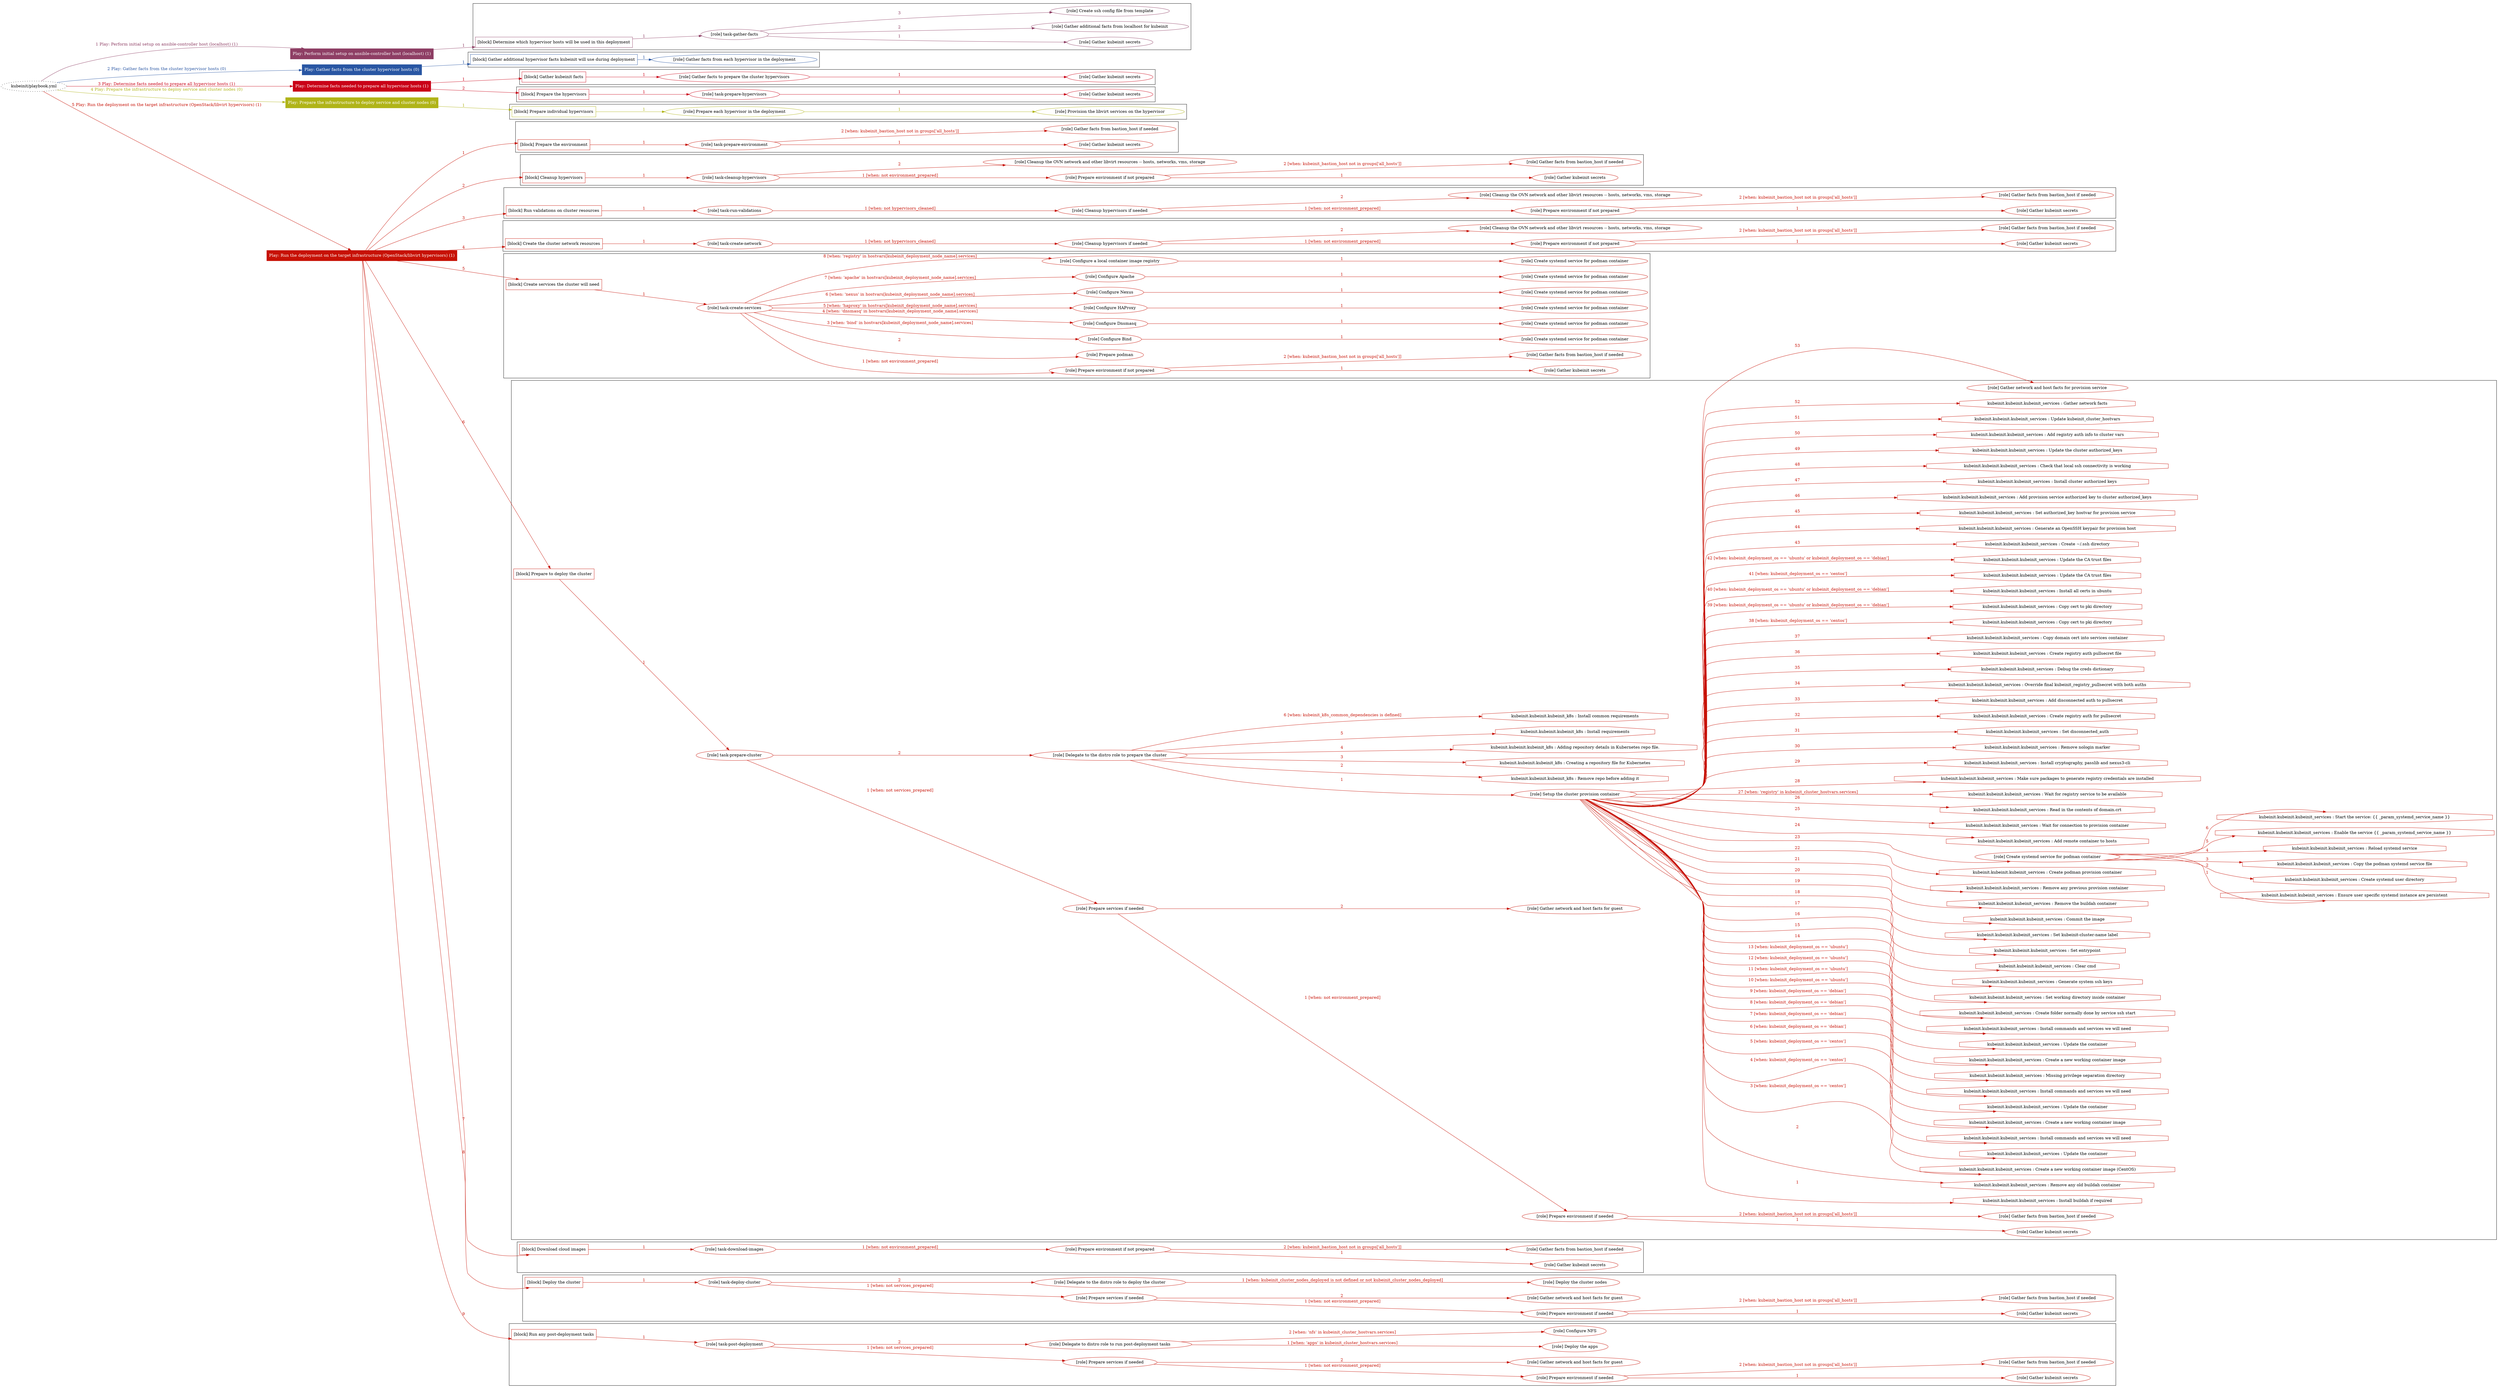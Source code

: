 digraph {
	graph [concentrate=true ordering=in rankdir=LR ratio=fill]
	edge [esep=5 sep=10]
	"kubeinit/playbook.yml" [URL="/home/runner/work/kubeinit/kubeinit/kubeinit/playbook.yml" id=playbook_eb2d3ded style=dotted]
	"kubeinit/playbook.yml" -> play_72eddcbb [label="1 Play: Perform initial setup on ansible-controller host (localhost) (1)" color="#8e3e64" fontcolor="#8e3e64" id=edge_play_72eddcbb labeltooltip="1 Play: Perform initial setup on ansible-controller host (localhost) (1)" tooltip="1 Play: Perform initial setup on ansible-controller host (localhost) (1)"]
	subgraph "Play: Perform initial setup on ansible-controller host (localhost) (1)" {
		play_72eddcbb [label="Play: Perform initial setup on ansible-controller host (localhost) (1)" URL="/home/runner/work/kubeinit/kubeinit/kubeinit/playbook.yml" color="#8e3e64" fontcolor="#ffffff" id=play_72eddcbb shape=box style=filled tooltip=localhost]
		play_72eddcbb -> block_4e3225b6 [label=1 color="#8e3e64" fontcolor="#8e3e64" id=edge_block_4e3225b6 labeltooltip=1 tooltip=1]
		subgraph cluster_block_4e3225b6 {
			block_4e3225b6 [label="[block] Determine which hypervisor hosts will be used in this deployment" URL="/home/runner/work/kubeinit/kubeinit/kubeinit/playbook.yml" color="#8e3e64" id=block_4e3225b6 labeltooltip="Determine which hypervisor hosts will be used in this deployment" shape=box tooltip="Determine which hypervisor hosts will be used in this deployment"]
			block_4e3225b6 -> role_133dac94 [label="1 " color="#8e3e64" fontcolor="#8e3e64" id=edge_role_133dac94 labeltooltip="1 " tooltip="1 "]
			subgraph "task-gather-facts" {
				role_133dac94 [label="[role] task-gather-facts" URL="/home/runner/work/kubeinit/kubeinit/kubeinit/playbook.yml" color="#8e3e64" id=role_133dac94 tooltip="task-gather-facts"]
				role_133dac94 -> role_a058e407 [label="1 " color="#8e3e64" fontcolor="#8e3e64" id=edge_role_a058e407 labeltooltip="1 " tooltip="1 "]
				subgraph "Gather kubeinit secrets" {
					role_a058e407 [label="[role] Gather kubeinit secrets" URL="/home/runner/.ansible/collections/ansible_collections/kubeinit/kubeinit/roles/kubeinit_prepare/tasks/build_hypervisors_group.yml" color="#8e3e64" id=role_a058e407 tooltip="Gather kubeinit secrets"]
				}
				role_133dac94 -> role_35eab3c1 [label="2 " color="#8e3e64" fontcolor="#8e3e64" id=edge_role_35eab3c1 labeltooltip="2 " tooltip="2 "]
				subgraph "Gather additional facts from localhost for kubeinit" {
					role_35eab3c1 [label="[role] Gather additional facts from localhost for kubeinit" URL="/home/runner/.ansible/collections/ansible_collections/kubeinit/kubeinit/roles/kubeinit_prepare/tasks/build_hypervisors_group.yml" color="#8e3e64" id=role_35eab3c1 tooltip="Gather additional facts from localhost for kubeinit"]
				}
				role_133dac94 -> role_aea70fb9 [label="3 " color="#8e3e64" fontcolor="#8e3e64" id=edge_role_aea70fb9 labeltooltip="3 " tooltip="3 "]
				subgraph "Create ssh config file from template" {
					role_aea70fb9 [label="[role] Create ssh config file from template" URL="/home/runner/.ansible/collections/ansible_collections/kubeinit/kubeinit/roles/kubeinit_prepare/tasks/build_hypervisors_group.yml" color="#8e3e64" id=role_aea70fb9 tooltip="Create ssh config file from template"]
				}
			}
		}
	}
	"kubeinit/playbook.yml" -> play_f71b231e [label="2 Play: Gather facts from the cluster hypervisor hosts (0)" color="#2956a3" fontcolor="#2956a3" id=edge_play_f71b231e labeltooltip="2 Play: Gather facts from the cluster hypervisor hosts (0)" tooltip="2 Play: Gather facts from the cluster hypervisor hosts (0)"]
	subgraph "Play: Gather facts from the cluster hypervisor hosts (0)" {
		play_f71b231e [label="Play: Gather facts from the cluster hypervisor hosts (0)" URL="/home/runner/work/kubeinit/kubeinit/kubeinit/playbook.yml" color="#2956a3" fontcolor="#ffffff" id=play_f71b231e shape=box style=filled tooltip="Play: Gather facts from the cluster hypervisor hosts (0)"]
		play_f71b231e -> block_79c3d482 [label=1 color="#2956a3" fontcolor="#2956a3" id=edge_block_79c3d482 labeltooltip=1 tooltip=1]
		subgraph cluster_block_79c3d482 {
			block_79c3d482 [label="[block] Gather additional hypervisor facts kubeinit will use during deployment" URL="/home/runner/work/kubeinit/kubeinit/kubeinit/playbook.yml" color="#2956a3" id=block_79c3d482 labeltooltip="Gather additional hypervisor facts kubeinit will use during deployment" shape=box tooltip="Gather additional hypervisor facts kubeinit will use during deployment"]
			block_79c3d482 -> role_eb873529 [label="1 " color="#2956a3" fontcolor="#2956a3" id=edge_role_eb873529 labeltooltip="1 " tooltip="1 "]
			subgraph "Gather facts from each hypervisor in the deployment" {
				role_eb873529 [label="[role] Gather facts from each hypervisor in the deployment" URL="/home/runner/work/kubeinit/kubeinit/kubeinit/playbook.yml" color="#2956a3" id=role_eb873529 tooltip="Gather facts from each hypervisor in the deployment"]
			}
		}
	}
	"kubeinit/playbook.yml" -> play_33fd5045 [label="3 Play: Determine facts needed to prepare all hypervisor hosts (1)" color="#ca0217" fontcolor="#ca0217" id=edge_play_33fd5045 labeltooltip="3 Play: Determine facts needed to prepare all hypervisor hosts (1)" tooltip="3 Play: Determine facts needed to prepare all hypervisor hosts (1)"]
	subgraph "Play: Determine facts needed to prepare all hypervisor hosts (1)" {
		play_33fd5045 [label="Play: Determine facts needed to prepare all hypervisor hosts (1)" URL="/home/runner/work/kubeinit/kubeinit/kubeinit/playbook.yml" color="#ca0217" fontcolor="#ffffff" id=play_33fd5045 shape=box style=filled tooltip=localhost]
		play_33fd5045 -> block_1923601c [label=1 color="#ca0217" fontcolor="#ca0217" id=edge_block_1923601c labeltooltip=1 tooltip=1]
		subgraph cluster_block_1923601c {
			block_1923601c [label="[block] Gather kubeinit facts" URL="/home/runner/work/kubeinit/kubeinit/kubeinit/playbook.yml" color="#ca0217" id=block_1923601c labeltooltip="Gather kubeinit facts" shape=box tooltip="Gather kubeinit facts"]
			block_1923601c -> role_bd6e1197 [label="1 " color="#ca0217" fontcolor="#ca0217" id=edge_role_bd6e1197 labeltooltip="1 " tooltip="1 "]
			subgraph "Gather facts to prepare the cluster hypervisors" {
				role_bd6e1197 [label="[role] Gather facts to prepare the cluster hypervisors" URL="/home/runner/work/kubeinit/kubeinit/kubeinit/playbook.yml" color="#ca0217" id=role_bd6e1197 tooltip="Gather facts to prepare the cluster hypervisors"]
				role_bd6e1197 -> role_d8dfa9ec [label="1 " color="#ca0217" fontcolor="#ca0217" id=edge_role_d8dfa9ec labeltooltip="1 " tooltip="1 "]
				subgraph "Gather kubeinit secrets" {
					role_d8dfa9ec [label="[role] Gather kubeinit secrets" URL="/home/runner/.ansible/collections/ansible_collections/kubeinit/kubeinit/roles/kubeinit_prepare/tasks/gather_kubeinit_facts.yml" color="#ca0217" id=role_d8dfa9ec tooltip="Gather kubeinit secrets"]
				}
			}
		}
		play_33fd5045 -> block_cdf992af [label=2 color="#ca0217" fontcolor="#ca0217" id=edge_block_cdf992af labeltooltip=2 tooltip=2]
		subgraph cluster_block_cdf992af {
			block_cdf992af [label="[block] Prepare the hypervisors" URL="/home/runner/work/kubeinit/kubeinit/kubeinit/playbook.yml" color="#ca0217" id=block_cdf992af labeltooltip="Prepare the hypervisors" shape=box tooltip="Prepare the hypervisors"]
			block_cdf992af -> role_0bd2ab0e [label="1 " color="#ca0217" fontcolor="#ca0217" id=edge_role_0bd2ab0e labeltooltip="1 " tooltip="1 "]
			subgraph "task-prepare-hypervisors" {
				role_0bd2ab0e [label="[role] task-prepare-hypervisors" URL="/home/runner/work/kubeinit/kubeinit/kubeinit/playbook.yml" color="#ca0217" id=role_0bd2ab0e tooltip="task-prepare-hypervisors"]
				role_0bd2ab0e -> role_2f5c4036 [label="1 " color="#ca0217" fontcolor="#ca0217" id=edge_role_2f5c4036 labeltooltip="1 " tooltip="1 "]
				subgraph "Gather kubeinit secrets" {
					role_2f5c4036 [label="[role] Gather kubeinit secrets" URL="/home/runner/.ansible/collections/ansible_collections/kubeinit/kubeinit/roles/kubeinit_prepare/tasks/gather_kubeinit_facts.yml" color="#ca0217" id=role_2f5c4036 tooltip="Gather kubeinit secrets"]
				}
			}
		}
	}
	"kubeinit/playbook.yml" -> play_e740a625 [label="4 Play: Prepare the infrastructure to deploy service and cluster nodes (0)" color="#b0b418" fontcolor="#b0b418" id=edge_play_e740a625 labeltooltip="4 Play: Prepare the infrastructure to deploy service and cluster nodes (0)" tooltip="4 Play: Prepare the infrastructure to deploy service and cluster nodes (0)"]
	subgraph "Play: Prepare the infrastructure to deploy service and cluster nodes (0)" {
		play_e740a625 [label="Play: Prepare the infrastructure to deploy service and cluster nodes (0)" URL="/home/runner/work/kubeinit/kubeinit/kubeinit/playbook.yml" color="#b0b418" fontcolor="#ffffff" id=play_e740a625 shape=box style=filled tooltip="Play: Prepare the infrastructure to deploy service and cluster nodes (0)"]
		play_e740a625 -> block_3d8a7c81 [label=1 color="#b0b418" fontcolor="#b0b418" id=edge_block_3d8a7c81 labeltooltip=1 tooltip=1]
		subgraph cluster_block_3d8a7c81 {
			block_3d8a7c81 [label="[block] Prepare individual hypervisors" URL="/home/runner/work/kubeinit/kubeinit/kubeinit/playbook.yml" color="#b0b418" id=block_3d8a7c81 labeltooltip="Prepare individual hypervisors" shape=box tooltip="Prepare individual hypervisors"]
			block_3d8a7c81 -> role_5140832a [label="1 " color="#b0b418" fontcolor="#b0b418" id=edge_role_5140832a labeltooltip="1 " tooltip="1 "]
			subgraph "Prepare each hypervisor in the deployment" {
				role_5140832a [label="[role] Prepare each hypervisor in the deployment" URL="/home/runner/work/kubeinit/kubeinit/kubeinit/playbook.yml" color="#b0b418" id=role_5140832a tooltip="Prepare each hypervisor in the deployment"]
				role_5140832a -> role_769012e5 [label="1 " color="#b0b418" fontcolor="#b0b418" id=edge_role_769012e5 labeltooltip="1 " tooltip="1 "]
				subgraph "Provision the libvirt services on the hypervisor" {
					role_769012e5 [label="[role] Provision the libvirt services on the hypervisor" URL="/home/runner/.ansible/collections/ansible_collections/kubeinit/kubeinit/roles/kubeinit_prepare/tasks/prepare_hypervisor.yml" color="#b0b418" id=role_769012e5 tooltip="Provision the libvirt services on the hypervisor"]
				}
			}
		}
	}
	"kubeinit/playbook.yml" -> play_823df913 [label="5 Play: Run the deployment on the target infrastructure (OpenStack/libvirt hypervisors) (1)" color="#c71105" fontcolor="#c71105" id=edge_play_823df913 labeltooltip="5 Play: Run the deployment on the target infrastructure (OpenStack/libvirt hypervisors) (1)" tooltip="5 Play: Run the deployment on the target infrastructure (OpenStack/libvirt hypervisors) (1)"]
	subgraph "Play: Run the deployment on the target infrastructure (OpenStack/libvirt hypervisors) (1)" {
		play_823df913 [label="Play: Run the deployment on the target infrastructure (OpenStack/libvirt hypervisors) (1)" URL="/home/runner/work/kubeinit/kubeinit/kubeinit/playbook.yml" color="#c71105" fontcolor="#ffffff" id=play_823df913 shape=box style=filled tooltip=localhost]
		play_823df913 -> block_72546bde [label=1 color="#c71105" fontcolor="#c71105" id=edge_block_72546bde labeltooltip=1 tooltip=1]
		subgraph cluster_block_72546bde {
			block_72546bde [label="[block] Prepare the environment" URL="/home/runner/work/kubeinit/kubeinit/kubeinit/playbook.yml" color="#c71105" id=block_72546bde labeltooltip="Prepare the environment" shape=box tooltip="Prepare the environment"]
			block_72546bde -> role_e5a221f7 [label="1 " color="#c71105" fontcolor="#c71105" id=edge_role_e5a221f7 labeltooltip="1 " tooltip="1 "]
			subgraph "task-prepare-environment" {
				role_e5a221f7 [label="[role] task-prepare-environment" URL="/home/runner/work/kubeinit/kubeinit/kubeinit/playbook.yml" color="#c71105" id=role_e5a221f7 tooltip="task-prepare-environment"]
				role_e5a221f7 -> role_f005605d [label="1 " color="#c71105" fontcolor="#c71105" id=edge_role_f005605d labeltooltip="1 " tooltip="1 "]
				subgraph "Gather kubeinit secrets" {
					role_f005605d [label="[role] Gather kubeinit secrets" URL="/home/runner/.ansible/collections/ansible_collections/kubeinit/kubeinit/roles/kubeinit_prepare/tasks/gather_kubeinit_facts.yml" color="#c71105" id=role_f005605d tooltip="Gather kubeinit secrets"]
				}
				role_e5a221f7 -> role_8359d0f7 [label="2 [when: kubeinit_bastion_host not in groups['all_hosts']]" color="#c71105" fontcolor="#c71105" id=edge_role_8359d0f7 labeltooltip="2 [when: kubeinit_bastion_host not in groups['all_hosts']]" tooltip="2 [when: kubeinit_bastion_host not in groups['all_hosts']]"]
				subgraph "Gather facts from bastion_host if needed" {
					role_8359d0f7 [label="[role] Gather facts from bastion_host if needed" URL="/home/runner/.ansible/collections/ansible_collections/kubeinit/kubeinit/roles/kubeinit_prepare/tasks/main.yml" color="#c71105" id=role_8359d0f7 tooltip="Gather facts from bastion_host if needed"]
				}
			}
		}
		play_823df913 -> block_1b589880 [label=2 color="#c71105" fontcolor="#c71105" id=edge_block_1b589880 labeltooltip=2 tooltip=2]
		subgraph cluster_block_1b589880 {
			block_1b589880 [label="[block] Cleanup hypervisors" URL="/home/runner/work/kubeinit/kubeinit/kubeinit/playbook.yml" color="#c71105" id=block_1b589880 labeltooltip="Cleanup hypervisors" shape=box tooltip="Cleanup hypervisors"]
			block_1b589880 -> role_a541f444 [label="1 " color="#c71105" fontcolor="#c71105" id=edge_role_a541f444 labeltooltip="1 " tooltip="1 "]
			subgraph "task-cleanup-hypervisors" {
				role_a541f444 [label="[role] task-cleanup-hypervisors" URL="/home/runner/work/kubeinit/kubeinit/kubeinit/playbook.yml" color="#c71105" id=role_a541f444 tooltip="task-cleanup-hypervisors"]
				role_a541f444 -> role_91c8f9ec [label="1 [when: not environment_prepared]" color="#c71105" fontcolor="#c71105" id=edge_role_91c8f9ec labeltooltip="1 [when: not environment_prepared]" tooltip="1 [when: not environment_prepared]"]
				subgraph "Prepare environment if not prepared" {
					role_91c8f9ec [label="[role] Prepare environment if not prepared" URL="/home/runner/.ansible/collections/ansible_collections/kubeinit/kubeinit/roles/kubeinit_libvirt/tasks/cleanup_hypervisors.yml" color="#c71105" id=role_91c8f9ec tooltip="Prepare environment if not prepared"]
					role_91c8f9ec -> role_505b2214 [label="1 " color="#c71105" fontcolor="#c71105" id=edge_role_505b2214 labeltooltip="1 " tooltip="1 "]
					subgraph "Gather kubeinit secrets" {
						role_505b2214 [label="[role] Gather kubeinit secrets" URL="/home/runner/.ansible/collections/ansible_collections/kubeinit/kubeinit/roles/kubeinit_prepare/tasks/gather_kubeinit_facts.yml" color="#c71105" id=role_505b2214 tooltip="Gather kubeinit secrets"]
					}
					role_91c8f9ec -> role_9f2c5cd4 [label="2 [when: kubeinit_bastion_host not in groups['all_hosts']]" color="#c71105" fontcolor="#c71105" id=edge_role_9f2c5cd4 labeltooltip="2 [when: kubeinit_bastion_host not in groups['all_hosts']]" tooltip="2 [when: kubeinit_bastion_host not in groups['all_hosts']]"]
					subgraph "Gather facts from bastion_host if needed" {
						role_9f2c5cd4 [label="[role] Gather facts from bastion_host if needed" URL="/home/runner/.ansible/collections/ansible_collections/kubeinit/kubeinit/roles/kubeinit_prepare/tasks/main.yml" color="#c71105" id=role_9f2c5cd4 tooltip="Gather facts from bastion_host if needed"]
					}
				}
				role_a541f444 -> role_75219655 [label="2 " color="#c71105" fontcolor="#c71105" id=edge_role_75219655 labeltooltip="2 " tooltip="2 "]
				subgraph "Cleanup the OVN network and other libvirt resources -- hosts, networks, vms, storage" {
					role_75219655 [label="[role] Cleanup the OVN network and other libvirt resources -- hosts, networks, vms, storage" URL="/home/runner/.ansible/collections/ansible_collections/kubeinit/kubeinit/roles/kubeinit_libvirt/tasks/cleanup_hypervisors.yml" color="#c71105" id=role_75219655 tooltip="Cleanup the OVN network and other libvirt resources -- hosts, networks, vms, storage"]
				}
			}
		}
		play_823df913 -> block_72a1ed77 [label=3 color="#c71105" fontcolor="#c71105" id=edge_block_72a1ed77 labeltooltip=3 tooltip=3]
		subgraph cluster_block_72a1ed77 {
			block_72a1ed77 [label="[block] Run validations on cluster resources" URL="/home/runner/work/kubeinit/kubeinit/kubeinit/playbook.yml" color="#c71105" id=block_72a1ed77 labeltooltip="Run validations on cluster resources" shape=box tooltip="Run validations on cluster resources"]
			block_72a1ed77 -> role_01728810 [label="1 " color="#c71105" fontcolor="#c71105" id=edge_role_01728810 labeltooltip="1 " tooltip="1 "]
			subgraph "task-run-validations" {
				role_01728810 [label="[role] task-run-validations" URL="/home/runner/work/kubeinit/kubeinit/kubeinit/playbook.yml" color="#c71105" id=role_01728810 tooltip="task-run-validations"]
				role_01728810 -> role_048bed2f [label="1 [when: not hypervisors_cleaned]" color="#c71105" fontcolor="#c71105" id=edge_role_048bed2f labeltooltip="1 [when: not hypervisors_cleaned]" tooltip="1 [when: not hypervisors_cleaned]"]
				subgraph "Cleanup hypervisors if needed" {
					role_048bed2f [label="[role] Cleanup hypervisors if needed" URL="/home/runner/.ansible/collections/ansible_collections/kubeinit/kubeinit/roles/kubeinit_validations/tasks/main.yml" color="#c71105" id=role_048bed2f tooltip="Cleanup hypervisors if needed"]
					role_048bed2f -> role_0d7038cf [label="1 [when: not environment_prepared]" color="#c71105" fontcolor="#c71105" id=edge_role_0d7038cf labeltooltip="1 [when: not environment_prepared]" tooltip="1 [when: not environment_prepared]"]
					subgraph "Prepare environment if not prepared" {
						role_0d7038cf [label="[role] Prepare environment if not prepared" URL="/home/runner/.ansible/collections/ansible_collections/kubeinit/kubeinit/roles/kubeinit_libvirt/tasks/cleanup_hypervisors.yml" color="#c71105" id=role_0d7038cf tooltip="Prepare environment if not prepared"]
						role_0d7038cf -> role_15b94789 [label="1 " color="#c71105" fontcolor="#c71105" id=edge_role_15b94789 labeltooltip="1 " tooltip="1 "]
						subgraph "Gather kubeinit secrets" {
							role_15b94789 [label="[role] Gather kubeinit secrets" URL="/home/runner/.ansible/collections/ansible_collections/kubeinit/kubeinit/roles/kubeinit_prepare/tasks/gather_kubeinit_facts.yml" color="#c71105" id=role_15b94789 tooltip="Gather kubeinit secrets"]
						}
						role_0d7038cf -> role_0c923784 [label="2 [when: kubeinit_bastion_host not in groups['all_hosts']]" color="#c71105" fontcolor="#c71105" id=edge_role_0c923784 labeltooltip="2 [when: kubeinit_bastion_host not in groups['all_hosts']]" tooltip="2 [when: kubeinit_bastion_host not in groups['all_hosts']]"]
						subgraph "Gather facts from bastion_host if needed" {
							role_0c923784 [label="[role] Gather facts from bastion_host if needed" URL="/home/runner/.ansible/collections/ansible_collections/kubeinit/kubeinit/roles/kubeinit_prepare/tasks/main.yml" color="#c71105" id=role_0c923784 tooltip="Gather facts from bastion_host if needed"]
						}
					}
					role_048bed2f -> role_2f33b067 [label="2 " color="#c71105" fontcolor="#c71105" id=edge_role_2f33b067 labeltooltip="2 " tooltip="2 "]
					subgraph "Cleanup the OVN network and other libvirt resources -- hosts, networks, vms, storage" {
						role_2f33b067 [label="[role] Cleanup the OVN network and other libvirt resources -- hosts, networks, vms, storage" URL="/home/runner/.ansible/collections/ansible_collections/kubeinit/kubeinit/roles/kubeinit_libvirt/tasks/cleanup_hypervisors.yml" color="#c71105" id=role_2f33b067 tooltip="Cleanup the OVN network and other libvirt resources -- hosts, networks, vms, storage"]
					}
				}
			}
		}
		play_823df913 -> block_a96d74f5 [label=4 color="#c71105" fontcolor="#c71105" id=edge_block_a96d74f5 labeltooltip=4 tooltip=4]
		subgraph cluster_block_a96d74f5 {
			block_a96d74f5 [label="[block] Create the cluster network resources" URL="/home/runner/work/kubeinit/kubeinit/kubeinit/playbook.yml" color="#c71105" id=block_a96d74f5 labeltooltip="Create the cluster network resources" shape=box tooltip="Create the cluster network resources"]
			block_a96d74f5 -> role_54a5e81c [label="1 " color="#c71105" fontcolor="#c71105" id=edge_role_54a5e81c labeltooltip="1 " tooltip="1 "]
			subgraph "task-create-network" {
				role_54a5e81c [label="[role] task-create-network" URL="/home/runner/work/kubeinit/kubeinit/kubeinit/playbook.yml" color="#c71105" id=role_54a5e81c tooltip="task-create-network"]
				role_54a5e81c -> role_fc6952ca [label="1 [when: not hypervisors_cleaned]" color="#c71105" fontcolor="#c71105" id=edge_role_fc6952ca labeltooltip="1 [when: not hypervisors_cleaned]" tooltip="1 [when: not hypervisors_cleaned]"]
				subgraph "Cleanup hypervisors if needed" {
					role_fc6952ca [label="[role] Cleanup hypervisors if needed" URL="/home/runner/.ansible/collections/ansible_collections/kubeinit/kubeinit/roles/kubeinit_libvirt/tasks/create_network.yml" color="#c71105" id=role_fc6952ca tooltip="Cleanup hypervisors if needed"]
					role_fc6952ca -> role_050ef6f9 [label="1 [when: not environment_prepared]" color="#c71105" fontcolor="#c71105" id=edge_role_050ef6f9 labeltooltip="1 [when: not environment_prepared]" tooltip="1 [when: not environment_prepared]"]
					subgraph "Prepare environment if not prepared" {
						role_050ef6f9 [label="[role] Prepare environment if not prepared" URL="/home/runner/.ansible/collections/ansible_collections/kubeinit/kubeinit/roles/kubeinit_libvirt/tasks/cleanup_hypervisors.yml" color="#c71105" id=role_050ef6f9 tooltip="Prepare environment if not prepared"]
						role_050ef6f9 -> role_ce13af8a [label="1 " color="#c71105" fontcolor="#c71105" id=edge_role_ce13af8a labeltooltip="1 " tooltip="1 "]
						subgraph "Gather kubeinit secrets" {
							role_ce13af8a [label="[role] Gather kubeinit secrets" URL="/home/runner/.ansible/collections/ansible_collections/kubeinit/kubeinit/roles/kubeinit_prepare/tasks/gather_kubeinit_facts.yml" color="#c71105" id=role_ce13af8a tooltip="Gather kubeinit secrets"]
						}
						role_050ef6f9 -> role_b36a5a80 [label="2 [when: kubeinit_bastion_host not in groups['all_hosts']]" color="#c71105" fontcolor="#c71105" id=edge_role_b36a5a80 labeltooltip="2 [when: kubeinit_bastion_host not in groups['all_hosts']]" tooltip="2 [when: kubeinit_bastion_host not in groups['all_hosts']]"]
						subgraph "Gather facts from bastion_host if needed" {
							role_b36a5a80 [label="[role] Gather facts from bastion_host if needed" URL="/home/runner/.ansible/collections/ansible_collections/kubeinit/kubeinit/roles/kubeinit_prepare/tasks/main.yml" color="#c71105" id=role_b36a5a80 tooltip="Gather facts from bastion_host if needed"]
						}
					}
					role_fc6952ca -> role_78bccfbf [label="2 " color="#c71105" fontcolor="#c71105" id=edge_role_78bccfbf labeltooltip="2 " tooltip="2 "]
					subgraph "Cleanup the OVN network and other libvirt resources -- hosts, networks, vms, storage" {
						role_78bccfbf [label="[role] Cleanup the OVN network and other libvirt resources -- hosts, networks, vms, storage" URL="/home/runner/.ansible/collections/ansible_collections/kubeinit/kubeinit/roles/kubeinit_libvirt/tasks/cleanup_hypervisors.yml" color="#c71105" id=role_78bccfbf tooltip="Cleanup the OVN network and other libvirt resources -- hosts, networks, vms, storage"]
					}
				}
			}
		}
		play_823df913 -> block_e26460de [label=5 color="#c71105" fontcolor="#c71105" id=edge_block_e26460de labeltooltip=5 tooltip=5]
		subgraph cluster_block_e26460de {
			block_e26460de [label="[block] Create services the cluster will need" URL="/home/runner/work/kubeinit/kubeinit/kubeinit/playbook.yml" color="#c71105" id=block_e26460de labeltooltip="Create services the cluster will need" shape=box tooltip="Create services the cluster will need"]
			block_e26460de -> role_a53f4e30 [label="1 " color="#c71105" fontcolor="#c71105" id=edge_role_a53f4e30 labeltooltip="1 " tooltip="1 "]
			subgraph "task-create-services" {
				role_a53f4e30 [label="[role] task-create-services" URL="/home/runner/work/kubeinit/kubeinit/kubeinit/playbook.yml" color="#c71105" id=role_a53f4e30 tooltip="task-create-services"]
				role_a53f4e30 -> role_fb50ece9 [label="1 [when: not environment_prepared]" color="#c71105" fontcolor="#c71105" id=edge_role_fb50ece9 labeltooltip="1 [when: not environment_prepared]" tooltip="1 [when: not environment_prepared]"]
				subgraph "Prepare environment if not prepared" {
					role_fb50ece9 [label="[role] Prepare environment if not prepared" URL="/home/runner/.ansible/collections/ansible_collections/kubeinit/kubeinit/roles/kubeinit_services/tasks/main.yml" color="#c71105" id=role_fb50ece9 tooltip="Prepare environment if not prepared"]
					role_fb50ece9 -> role_a111fcab [label="1 " color="#c71105" fontcolor="#c71105" id=edge_role_a111fcab labeltooltip="1 " tooltip="1 "]
					subgraph "Gather kubeinit secrets" {
						role_a111fcab [label="[role] Gather kubeinit secrets" URL="/home/runner/.ansible/collections/ansible_collections/kubeinit/kubeinit/roles/kubeinit_prepare/tasks/gather_kubeinit_facts.yml" color="#c71105" id=role_a111fcab tooltip="Gather kubeinit secrets"]
					}
					role_fb50ece9 -> role_2e78987a [label="2 [when: kubeinit_bastion_host not in groups['all_hosts']]" color="#c71105" fontcolor="#c71105" id=edge_role_2e78987a labeltooltip="2 [when: kubeinit_bastion_host not in groups['all_hosts']]" tooltip="2 [when: kubeinit_bastion_host not in groups['all_hosts']]"]
					subgraph "Gather facts from bastion_host if needed" {
						role_2e78987a [label="[role] Gather facts from bastion_host if needed" URL="/home/runner/.ansible/collections/ansible_collections/kubeinit/kubeinit/roles/kubeinit_prepare/tasks/main.yml" color="#c71105" id=role_2e78987a tooltip="Gather facts from bastion_host if needed"]
					}
				}
				role_a53f4e30 -> role_116d5fad [label="2 " color="#c71105" fontcolor="#c71105" id=edge_role_116d5fad labeltooltip="2 " tooltip="2 "]
				subgraph "Prepare podman" {
					role_116d5fad [label="[role] Prepare podman" URL="/home/runner/.ansible/collections/ansible_collections/kubeinit/kubeinit/roles/kubeinit_services/tasks/00_create_service_pod.yml" color="#c71105" id=role_116d5fad tooltip="Prepare podman"]
				}
				role_a53f4e30 -> role_5f95ce2f [label="3 [when: 'bind' in hostvars[kubeinit_deployment_node_name].services]" color="#c71105" fontcolor="#c71105" id=edge_role_5f95ce2f labeltooltip="3 [when: 'bind' in hostvars[kubeinit_deployment_node_name].services]" tooltip="3 [when: 'bind' in hostvars[kubeinit_deployment_node_name].services]"]
				subgraph "Configure Bind" {
					role_5f95ce2f [label="[role] Configure Bind" URL="/home/runner/.ansible/collections/ansible_collections/kubeinit/kubeinit/roles/kubeinit_services/tasks/start_services_containers.yml" color="#c71105" id=role_5f95ce2f tooltip="Configure Bind"]
					role_5f95ce2f -> role_bb0c9318 [label="1 " color="#c71105" fontcolor="#c71105" id=edge_role_bb0c9318 labeltooltip="1 " tooltip="1 "]
					subgraph "Create systemd service for podman container" {
						role_bb0c9318 [label="[role] Create systemd service for podman container" URL="/home/runner/.ansible/collections/ansible_collections/kubeinit/kubeinit/roles/kubeinit_bind/tasks/main.yml" color="#c71105" id=role_bb0c9318 tooltip="Create systemd service for podman container"]
					}
				}
				role_a53f4e30 -> role_06539a05 [label="4 [when: 'dnsmasq' in hostvars[kubeinit_deployment_node_name].services]" color="#c71105" fontcolor="#c71105" id=edge_role_06539a05 labeltooltip="4 [when: 'dnsmasq' in hostvars[kubeinit_deployment_node_name].services]" tooltip="4 [when: 'dnsmasq' in hostvars[kubeinit_deployment_node_name].services]"]
				subgraph "Configure Dnsmasq" {
					role_06539a05 [label="[role] Configure Dnsmasq" URL="/home/runner/.ansible/collections/ansible_collections/kubeinit/kubeinit/roles/kubeinit_services/tasks/start_services_containers.yml" color="#c71105" id=role_06539a05 tooltip="Configure Dnsmasq"]
					role_06539a05 -> role_7d60fba7 [label="1 " color="#c71105" fontcolor="#c71105" id=edge_role_7d60fba7 labeltooltip="1 " tooltip="1 "]
					subgraph "Create systemd service for podman container" {
						role_7d60fba7 [label="[role] Create systemd service for podman container" URL="/home/runner/.ansible/collections/ansible_collections/kubeinit/kubeinit/roles/kubeinit_dnsmasq/tasks/main.yml" color="#c71105" id=role_7d60fba7 tooltip="Create systemd service for podman container"]
					}
				}
				role_a53f4e30 -> role_8f31e3d7 [label="5 [when: 'haproxy' in hostvars[kubeinit_deployment_node_name].services]" color="#c71105" fontcolor="#c71105" id=edge_role_8f31e3d7 labeltooltip="5 [when: 'haproxy' in hostvars[kubeinit_deployment_node_name].services]" tooltip="5 [when: 'haproxy' in hostvars[kubeinit_deployment_node_name].services]"]
				subgraph "Configure HAProxy" {
					role_8f31e3d7 [label="[role] Configure HAProxy" URL="/home/runner/.ansible/collections/ansible_collections/kubeinit/kubeinit/roles/kubeinit_services/tasks/start_services_containers.yml" color="#c71105" id=role_8f31e3d7 tooltip="Configure HAProxy"]
					role_8f31e3d7 -> role_8a20558c [label="1 " color="#c71105" fontcolor="#c71105" id=edge_role_8a20558c labeltooltip="1 " tooltip="1 "]
					subgraph "Create systemd service for podman container" {
						role_8a20558c [label="[role] Create systemd service for podman container" URL="/home/runner/.ansible/collections/ansible_collections/kubeinit/kubeinit/roles/kubeinit_haproxy/tasks/main.yml" color="#c71105" id=role_8a20558c tooltip="Create systemd service for podman container"]
					}
				}
				role_a53f4e30 -> role_2431b6fc [label="6 [when: 'nexus' in hostvars[kubeinit_deployment_node_name].services]" color="#c71105" fontcolor="#c71105" id=edge_role_2431b6fc labeltooltip="6 [when: 'nexus' in hostvars[kubeinit_deployment_node_name].services]" tooltip="6 [when: 'nexus' in hostvars[kubeinit_deployment_node_name].services]"]
				subgraph "Configure Nexus" {
					role_2431b6fc [label="[role] Configure Nexus" URL="/home/runner/.ansible/collections/ansible_collections/kubeinit/kubeinit/roles/kubeinit_services/tasks/start_services_containers.yml" color="#c71105" id=role_2431b6fc tooltip="Configure Nexus"]
					role_2431b6fc -> role_c35668c3 [label="1 " color="#c71105" fontcolor="#c71105" id=edge_role_c35668c3 labeltooltip="1 " tooltip="1 "]
					subgraph "Create systemd service for podman container" {
						role_c35668c3 [label="[role] Create systemd service for podman container" URL="/home/runner/.ansible/collections/ansible_collections/kubeinit/kubeinit/roles/kubeinit_nexus/tasks/main.yml" color="#c71105" id=role_c35668c3 tooltip="Create systemd service for podman container"]
					}
				}
				role_a53f4e30 -> role_2260a22a [label="7 [when: 'apache' in hostvars[kubeinit_deployment_node_name].services]" color="#c71105" fontcolor="#c71105" id=edge_role_2260a22a labeltooltip="7 [when: 'apache' in hostvars[kubeinit_deployment_node_name].services]" tooltip="7 [when: 'apache' in hostvars[kubeinit_deployment_node_name].services]"]
				subgraph "Configure Apache" {
					role_2260a22a [label="[role] Configure Apache" URL="/home/runner/.ansible/collections/ansible_collections/kubeinit/kubeinit/roles/kubeinit_services/tasks/start_services_containers.yml" color="#c71105" id=role_2260a22a tooltip="Configure Apache"]
					role_2260a22a -> role_68102709 [label="1 " color="#c71105" fontcolor="#c71105" id=edge_role_68102709 labeltooltip="1 " tooltip="1 "]
					subgraph "Create systemd service for podman container" {
						role_68102709 [label="[role] Create systemd service for podman container" URL="/home/runner/.ansible/collections/ansible_collections/kubeinit/kubeinit/roles/kubeinit_apache/tasks/main.yml" color="#c71105" id=role_68102709 tooltip="Create systemd service for podman container"]
					}
				}
				role_a53f4e30 -> role_bb0b9cbc [label="8 [when: 'registry' in hostvars[kubeinit_deployment_node_name].services]" color="#c71105" fontcolor="#c71105" id=edge_role_bb0b9cbc labeltooltip="8 [when: 'registry' in hostvars[kubeinit_deployment_node_name].services]" tooltip="8 [when: 'registry' in hostvars[kubeinit_deployment_node_name].services]"]
				subgraph "Configure a local container image registry" {
					role_bb0b9cbc [label="[role] Configure a local container image registry" URL="/home/runner/.ansible/collections/ansible_collections/kubeinit/kubeinit/roles/kubeinit_services/tasks/start_services_containers.yml" color="#c71105" id=role_bb0b9cbc tooltip="Configure a local container image registry"]
					role_bb0b9cbc -> role_2c115dce [label="1 " color="#c71105" fontcolor="#c71105" id=edge_role_2c115dce labeltooltip="1 " tooltip="1 "]
					subgraph "Create systemd service for podman container" {
						role_2c115dce [label="[role] Create systemd service for podman container" URL="/home/runner/.ansible/collections/ansible_collections/kubeinit/kubeinit/roles/kubeinit_registry/tasks/main.yml" color="#c71105" id=role_2c115dce tooltip="Create systemd service for podman container"]
					}
				}
			}
		}
		play_823df913 -> block_3ed801f2 [label=6 color="#c71105" fontcolor="#c71105" id=edge_block_3ed801f2 labeltooltip=6 tooltip=6]
		subgraph cluster_block_3ed801f2 {
			block_3ed801f2 [label="[block] Prepare to deploy the cluster" URL="/home/runner/work/kubeinit/kubeinit/kubeinit/playbook.yml" color="#c71105" id=block_3ed801f2 labeltooltip="Prepare to deploy the cluster" shape=box tooltip="Prepare to deploy the cluster"]
			block_3ed801f2 -> role_1344abb7 [label="1 " color="#c71105" fontcolor="#c71105" id=edge_role_1344abb7 labeltooltip="1 " tooltip="1 "]
			subgraph "task-prepare-cluster" {
				role_1344abb7 [label="[role] task-prepare-cluster" URL="/home/runner/work/kubeinit/kubeinit/kubeinit/playbook.yml" color="#c71105" id=role_1344abb7 tooltip="task-prepare-cluster"]
				role_1344abb7 -> role_97c93d10 [label="1 [when: not services_prepared]" color="#c71105" fontcolor="#c71105" id=edge_role_97c93d10 labeltooltip="1 [when: not services_prepared]" tooltip="1 [when: not services_prepared]"]
				subgraph "Prepare services if needed" {
					role_97c93d10 [label="[role] Prepare services if needed" URL="/home/runner/.ansible/collections/ansible_collections/kubeinit/kubeinit/roles/kubeinit_prepare/tasks/prepare_cluster.yml" color="#c71105" id=role_97c93d10 tooltip="Prepare services if needed"]
					role_97c93d10 -> role_4a934010 [label="1 [when: not environment_prepared]" color="#c71105" fontcolor="#c71105" id=edge_role_4a934010 labeltooltip="1 [when: not environment_prepared]" tooltip="1 [when: not environment_prepared]"]
					subgraph "Prepare environment if needed" {
						role_4a934010 [label="[role] Prepare environment if needed" URL="/home/runner/.ansible/collections/ansible_collections/kubeinit/kubeinit/roles/kubeinit_services/tasks/prepare_services.yml" color="#c71105" id=role_4a934010 tooltip="Prepare environment if needed"]
						role_4a934010 -> role_38ac77ee [label="1 " color="#c71105" fontcolor="#c71105" id=edge_role_38ac77ee labeltooltip="1 " tooltip="1 "]
						subgraph "Gather kubeinit secrets" {
							role_38ac77ee [label="[role] Gather kubeinit secrets" URL="/home/runner/.ansible/collections/ansible_collections/kubeinit/kubeinit/roles/kubeinit_prepare/tasks/gather_kubeinit_facts.yml" color="#c71105" id=role_38ac77ee tooltip="Gather kubeinit secrets"]
						}
						role_4a934010 -> role_868768d8 [label="2 [when: kubeinit_bastion_host not in groups['all_hosts']]" color="#c71105" fontcolor="#c71105" id=edge_role_868768d8 labeltooltip="2 [when: kubeinit_bastion_host not in groups['all_hosts']]" tooltip="2 [when: kubeinit_bastion_host not in groups['all_hosts']]"]
						subgraph "Gather facts from bastion_host if needed" {
							role_868768d8 [label="[role] Gather facts from bastion_host if needed" URL="/home/runner/.ansible/collections/ansible_collections/kubeinit/kubeinit/roles/kubeinit_prepare/tasks/main.yml" color="#c71105" id=role_868768d8 tooltip="Gather facts from bastion_host if needed"]
						}
					}
					role_97c93d10 -> role_6a00a95b [label="2 " color="#c71105" fontcolor="#c71105" id=edge_role_6a00a95b labeltooltip="2 " tooltip="2 "]
					subgraph "Gather network and host facts for guest" {
						role_6a00a95b [label="[role] Gather network and host facts for guest" URL="/home/runner/.ansible/collections/ansible_collections/kubeinit/kubeinit/roles/kubeinit_services/tasks/prepare_services.yml" color="#c71105" id=role_6a00a95b tooltip="Gather network and host facts for guest"]
					}
				}
				role_1344abb7 -> role_035ff627 [label="2 " color="#c71105" fontcolor="#c71105" id=edge_role_035ff627 labeltooltip="2 " tooltip="2 "]
				subgraph "Delegate to the distro role to prepare the cluster" {
					role_035ff627 [label="[role] Delegate to the distro role to prepare the cluster" URL="/home/runner/.ansible/collections/ansible_collections/kubeinit/kubeinit/roles/kubeinit_prepare/tasks/prepare_cluster.yml" color="#c71105" id=role_035ff627 tooltip="Delegate to the distro role to prepare the cluster"]
					role_035ff627 -> role_f21311b4 [label="1 " color="#c71105" fontcolor="#c71105" id=edge_role_f21311b4 labeltooltip="1 " tooltip="1 "]
					subgraph "Setup the cluster provision container" {
						role_f21311b4 [label="[role] Setup the cluster provision container" URL="/home/runner/.ansible/collections/ansible_collections/kubeinit/kubeinit/roles/kubeinit_k8s/tasks/prepare_cluster.yml" color="#c71105" id=role_f21311b4 tooltip="Setup the cluster provision container"]
						task_80e73b41 [label="kubeinit.kubeinit.kubeinit_services : Install buildah if required" URL="/home/runner/.ansible/collections/ansible_collections/kubeinit/kubeinit/roles/kubeinit_services/tasks/create_provision_container.yml" color="#c71105" id=task_80e73b41 shape=octagon tooltip="kubeinit.kubeinit.kubeinit_services : Install buildah if required"]
						role_f21311b4 -> task_80e73b41 [label="1 " color="#c71105" fontcolor="#c71105" id=edge_task_80e73b41 labeltooltip="1 " tooltip="1 "]
						task_549bb4ff [label="kubeinit.kubeinit.kubeinit_services : Remove any old buildah container" URL="/home/runner/.ansible/collections/ansible_collections/kubeinit/kubeinit/roles/kubeinit_services/tasks/create_provision_container.yml" color="#c71105" id=task_549bb4ff shape=octagon tooltip="kubeinit.kubeinit.kubeinit_services : Remove any old buildah container"]
						role_f21311b4 -> task_549bb4ff [label="2 " color="#c71105" fontcolor="#c71105" id=edge_task_549bb4ff labeltooltip="2 " tooltip="2 "]
						task_d515e668 [label="kubeinit.kubeinit.kubeinit_services : Create a new working container image (CentOS)" URL="/home/runner/.ansible/collections/ansible_collections/kubeinit/kubeinit/roles/kubeinit_services/tasks/create_provision_container.yml" color="#c71105" id=task_d515e668 shape=octagon tooltip="kubeinit.kubeinit.kubeinit_services : Create a new working container image (CentOS)"]
						role_f21311b4 -> task_d515e668 [label="3 [when: kubeinit_deployment_os == 'centos']" color="#c71105" fontcolor="#c71105" id=edge_task_d515e668 labeltooltip="3 [when: kubeinit_deployment_os == 'centos']" tooltip="3 [when: kubeinit_deployment_os == 'centos']"]
						task_f62d04ce [label="kubeinit.kubeinit.kubeinit_services : Update the container" URL="/home/runner/.ansible/collections/ansible_collections/kubeinit/kubeinit/roles/kubeinit_services/tasks/create_provision_container.yml" color="#c71105" id=task_f62d04ce shape=octagon tooltip="kubeinit.kubeinit.kubeinit_services : Update the container"]
						role_f21311b4 -> task_f62d04ce [label="4 [when: kubeinit_deployment_os == 'centos']" color="#c71105" fontcolor="#c71105" id=edge_task_f62d04ce labeltooltip="4 [when: kubeinit_deployment_os == 'centos']" tooltip="4 [when: kubeinit_deployment_os == 'centos']"]
						task_72fd1ebf [label="kubeinit.kubeinit.kubeinit_services : Install commands and services we will need" URL="/home/runner/.ansible/collections/ansible_collections/kubeinit/kubeinit/roles/kubeinit_services/tasks/create_provision_container.yml" color="#c71105" id=task_72fd1ebf shape=octagon tooltip="kubeinit.kubeinit.kubeinit_services : Install commands and services we will need"]
						role_f21311b4 -> task_72fd1ebf [label="5 [when: kubeinit_deployment_os == 'centos']" color="#c71105" fontcolor="#c71105" id=edge_task_72fd1ebf labeltooltip="5 [when: kubeinit_deployment_os == 'centos']" tooltip="5 [when: kubeinit_deployment_os == 'centos']"]
						task_47a40029 [label="kubeinit.kubeinit.kubeinit_services : Create a new working container image" URL="/home/runner/.ansible/collections/ansible_collections/kubeinit/kubeinit/roles/kubeinit_services/tasks/create_provision_container.yml" color="#c71105" id=task_47a40029 shape=octagon tooltip="kubeinit.kubeinit.kubeinit_services : Create a new working container image"]
						role_f21311b4 -> task_47a40029 [label="6 [when: kubeinit_deployment_os == 'debian']" color="#c71105" fontcolor="#c71105" id=edge_task_47a40029 labeltooltip="6 [when: kubeinit_deployment_os == 'debian']" tooltip="6 [when: kubeinit_deployment_os == 'debian']"]
						task_41e74e2e [label="kubeinit.kubeinit.kubeinit_services : Update the container" URL="/home/runner/.ansible/collections/ansible_collections/kubeinit/kubeinit/roles/kubeinit_services/tasks/create_provision_container.yml" color="#c71105" id=task_41e74e2e shape=octagon tooltip="kubeinit.kubeinit.kubeinit_services : Update the container"]
						role_f21311b4 -> task_41e74e2e [label="7 [when: kubeinit_deployment_os == 'debian']" color="#c71105" fontcolor="#c71105" id=edge_task_41e74e2e labeltooltip="7 [when: kubeinit_deployment_os == 'debian']" tooltip="7 [when: kubeinit_deployment_os == 'debian']"]
						task_adec9d93 [label="kubeinit.kubeinit.kubeinit_services : Install commands and services we will need" URL="/home/runner/.ansible/collections/ansible_collections/kubeinit/kubeinit/roles/kubeinit_services/tasks/create_provision_container.yml" color="#c71105" id=task_adec9d93 shape=octagon tooltip="kubeinit.kubeinit.kubeinit_services : Install commands and services we will need"]
						role_f21311b4 -> task_adec9d93 [label="8 [when: kubeinit_deployment_os == 'debian']" color="#c71105" fontcolor="#c71105" id=edge_task_adec9d93 labeltooltip="8 [when: kubeinit_deployment_os == 'debian']" tooltip="8 [when: kubeinit_deployment_os == 'debian']"]
						task_52748c19 [label="kubeinit.kubeinit.kubeinit_services : Missing privilege separation directory" URL="/home/runner/.ansible/collections/ansible_collections/kubeinit/kubeinit/roles/kubeinit_services/tasks/create_provision_container.yml" color="#c71105" id=task_52748c19 shape=octagon tooltip="kubeinit.kubeinit.kubeinit_services : Missing privilege separation directory"]
						role_f21311b4 -> task_52748c19 [label="9 [when: kubeinit_deployment_os == 'debian']" color="#c71105" fontcolor="#c71105" id=edge_task_52748c19 labeltooltip="9 [when: kubeinit_deployment_os == 'debian']" tooltip="9 [when: kubeinit_deployment_os == 'debian']"]
						task_6acd621c [label="kubeinit.kubeinit.kubeinit_services : Create a new working container image" URL="/home/runner/.ansible/collections/ansible_collections/kubeinit/kubeinit/roles/kubeinit_services/tasks/create_provision_container.yml" color="#c71105" id=task_6acd621c shape=octagon tooltip="kubeinit.kubeinit.kubeinit_services : Create a new working container image"]
						role_f21311b4 -> task_6acd621c [label="10 [when: kubeinit_deployment_os == 'ubuntu']" color="#c71105" fontcolor="#c71105" id=edge_task_6acd621c labeltooltip="10 [when: kubeinit_deployment_os == 'ubuntu']" tooltip="10 [when: kubeinit_deployment_os == 'ubuntu']"]
						task_965c4789 [label="kubeinit.kubeinit.kubeinit_services : Update the container" URL="/home/runner/.ansible/collections/ansible_collections/kubeinit/kubeinit/roles/kubeinit_services/tasks/create_provision_container.yml" color="#c71105" id=task_965c4789 shape=octagon tooltip="kubeinit.kubeinit.kubeinit_services : Update the container"]
						role_f21311b4 -> task_965c4789 [label="11 [when: kubeinit_deployment_os == 'ubuntu']" color="#c71105" fontcolor="#c71105" id=edge_task_965c4789 labeltooltip="11 [when: kubeinit_deployment_os == 'ubuntu']" tooltip="11 [when: kubeinit_deployment_os == 'ubuntu']"]
						task_1de09bd4 [label="kubeinit.kubeinit.kubeinit_services : Install commands and services we will need" URL="/home/runner/.ansible/collections/ansible_collections/kubeinit/kubeinit/roles/kubeinit_services/tasks/create_provision_container.yml" color="#c71105" id=task_1de09bd4 shape=octagon tooltip="kubeinit.kubeinit.kubeinit_services : Install commands and services we will need"]
						role_f21311b4 -> task_1de09bd4 [label="12 [when: kubeinit_deployment_os == 'ubuntu']" color="#c71105" fontcolor="#c71105" id=edge_task_1de09bd4 labeltooltip="12 [when: kubeinit_deployment_os == 'ubuntu']" tooltip="12 [when: kubeinit_deployment_os == 'ubuntu']"]
						task_cf3340ec [label="kubeinit.kubeinit.kubeinit_services : Create folder normally done by service ssh start" URL="/home/runner/.ansible/collections/ansible_collections/kubeinit/kubeinit/roles/kubeinit_services/tasks/create_provision_container.yml" color="#c71105" id=task_cf3340ec shape=octagon tooltip="kubeinit.kubeinit.kubeinit_services : Create folder normally done by service ssh start"]
						role_f21311b4 -> task_cf3340ec [label="13 [when: kubeinit_deployment_os == 'ubuntu']" color="#c71105" fontcolor="#c71105" id=edge_task_cf3340ec labeltooltip="13 [when: kubeinit_deployment_os == 'ubuntu']" tooltip="13 [when: kubeinit_deployment_os == 'ubuntu']"]
						task_dd5171b6 [label="kubeinit.kubeinit.kubeinit_services : Set working directory inside container" URL="/home/runner/.ansible/collections/ansible_collections/kubeinit/kubeinit/roles/kubeinit_services/tasks/create_provision_container.yml" color="#c71105" id=task_dd5171b6 shape=octagon tooltip="kubeinit.kubeinit.kubeinit_services : Set working directory inside container"]
						role_f21311b4 -> task_dd5171b6 [label="14 " color="#c71105" fontcolor="#c71105" id=edge_task_dd5171b6 labeltooltip="14 " tooltip="14 "]
						task_fc45cf46 [label="kubeinit.kubeinit.kubeinit_services : Generate system ssh keys" URL="/home/runner/.ansible/collections/ansible_collections/kubeinit/kubeinit/roles/kubeinit_services/tasks/create_provision_container.yml" color="#c71105" id=task_fc45cf46 shape=octagon tooltip="kubeinit.kubeinit.kubeinit_services : Generate system ssh keys"]
						role_f21311b4 -> task_fc45cf46 [label="15 " color="#c71105" fontcolor="#c71105" id=edge_task_fc45cf46 labeltooltip="15 " tooltip="15 "]
						task_e6c242df [label="kubeinit.kubeinit.kubeinit_services : Clear cmd" URL="/home/runner/.ansible/collections/ansible_collections/kubeinit/kubeinit/roles/kubeinit_services/tasks/create_provision_container.yml" color="#c71105" id=task_e6c242df shape=octagon tooltip="kubeinit.kubeinit.kubeinit_services : Clear cmd"]
						role_f21311b4 -> task_e6c242df [label="16 " color="#c71105" fontcolor="#c71105" id=edge_task_e6c242df labeltooltip="16 " tooltip="16 "]
						task_947f93fa [label="kubeinit.kubeinit.kubeinit_services : Set entrypoint" URL="/home/runner/.ansible/collections/ansible_collections/kubeinit/kubeinit/roles/kubeinit_services/tasks/create_provision_container.yml" color="#c71105" id=task_947f93fa shape=octagon tooltip="kubeinit.kubeinit.kubeinit_services : Set entrypoint"]
						role_f21311b4 -> task_947f93fa [label="17 " color="#c71105" fontcolor="#c71105" id=edge_task_947f93fa labeltooltip="17 " tooltip="17 "]
						task_aff3b848 [label="kubeinit.kubeinit.kubeinit_services : Set kubeinit-cluster-name label" URL="/home/runner/.ansible/collections/ansible_collections/kubeinit/kubeinit/roles/kubeinit_services/tasks/create_provision_container.yml" color="#c71105" id=task_aff3b848 shape=octagon tooltip="kubeinit.kubeinit.kubeinit_services : Set kubeinit-cluster-name label"]
						role_f21311b4 -> task_aff3b848 [label="18 " color="#c71105" fontcolor="#c71105" id=edge_task_aff3b848 labeltooltip="18 " tooltip="18 "]
						task_e12ce0a5 [label="kubeinit.kubeinit.kubeinit_services : Commit the image" URL="/home/runner/.ansible/collections/ansible_collections/kubeinit/kubeinit/roles/kubeinit_services/tasks/create_provision_container.yml" color="#c71105" id=task_e12ce0a5 shape=octagon tooltip="kubeinit.kubeinit.kubeinit_services : Commit the image"]
						role_f21311b4 -> task_e12ce0a5 [label="19 " color="#c71105" fontcolor="#c71105" id=edge_task_e12ce0a5 labeltooltip="19 " tooltip="19 "]
						task_e80b3f32 [label="kubeinit.kubeinit.kubeinit_services : Remove the buildah container" URL="/home/runner/.ansible/collections/ansible_collections/kubeinit/kubeinit/roles/kubeinit_services/tasks/create_provision_container.yml" color="#c71105" id=task_e80b3f32 shape=octagon tooltip="kubeinit.kubeinit.kubeinit_services : Remove the buildah container"]
						role_f21311b4 -> task_e80b3f32 [label="20 " color="#c71105" fontcolor="#c71105" id=edge_task_e80b3f32 labeltooltip="20 " tooltip="20 "]
						task_1936aa27 [label="kubeinit.kubeinit.kubeinit_services : Remove any previous provision container" URL="/home/runner/.ansible/collections/ansible_collections/kubeinit/kubeinit/roles/kubeinit_services/tasks/create_provision_container.yml" color="#c71105" id=task_1936aa27 shape=octagon tooltip="kubeinit.kubeinit.kubeinit_services : Remove any previous provision container"]
						role_f21311b4 -> task_1936aa27 [label="21 " color="#c71105" fontcolor="#c71105" id=edge_task_1936aa27 labeltooltip="21 " tooltip="21 "]
						task_9811c764 [label="kubeinit.kubeinit.kubeinit_services : Create podman provision container" URL="/home/runner/.ansible/collections/ansible_collections/kubeinit/kubeinit/roles/kubeinit_services/tasks/create_provision_container.yml" color="#c71105" id=task_9811c764 shape=octagon tooltip="kubeinit.kubeinit.kubeinit_services : Create podman provision container"]
						role_f21311b4 -> task_9811c764 [label="22 " color="#c71105" fontcolor="#c71105" id=edge_task_9811c764 labeltooltip="22 " tooltip="22 "]
						role_f21311b4 -> role_7e8a6487 [label="23 " color="#c71105" fontcolor="#c71105" id=edge_role_7e8a6487 labeltooltip="23 " tooltip="23 "]
						subgraph "Create systemd service for podman container" {
							role_7e8a6487 [label="[role] Create systemd service for podman container" URL="/home/runner/.ansible/collections/ansible_collections/kubeinit/kubeinit/roles/kubeinit_services/tasks/create_provision_container.yml" color="#c71105" id=role_7e8a6487 tooltip="Create systemd service for podman container"]
							task_0889c63d [label="kubeinit.kubeinit.kubeinit_services : Ensure user specific systemd instance are persistent" URL="/home/runner/.ansible/collections/ansible_collections/kubeinit/kubeinit/roles/kubeinit_services/tasks/create_managed_service.yml" color="#c71105" id=task_0889c63d shape=octagon tooltip="kubeinit.kubeinit.kubeinit_services : Ensure user specific systemd instance are persistent"]
							role_7e8a6487 -> task_0889c63d [label="1 " color="#c71105" fontcolor="#c71105" id=edge_task_0889c63d labeltooltip="1 " tooltip="1 "]
							task_54c07b53 [label="kubeinit.kubeinit.kubeinit_services : Create systemd user directory" URL="/home/runner/.ansible/collections/ansible_collections/kubeinit/kubeinit/roles/kubeinit_services/tasks/create_managed_service.yml" color="#c71105" id=task_54c07b53 shape=octagon tooltip="kubeinit.kubeinit.kubeinit_services : Create systemd user directory"]
							role_7e8a6487 -> task_54c07b53 [label="2 " color="#c71105" fontcolor="#c71105" id=edge_task_54c07b53 labeltooltip="2 " tooltip="2 "]
							task_9e73d3fa [label="kubeinit.kubeinit.kubeinit_services : Copy the podman systemd service file" URL="/home/runner/.ansible/collections/ansible_collections/kubeinit/kubeinit/roles/kubeinit_services/tasks/create_managed_service.yml" color="#c71105" id=task_9e73d3fa shape=octagon tooltip="kubeinit.kubeinit.kubeinit_services : Copy the podman systemd service file"]
							role_7e8a6487 -> task_9e73d3fa [label="3 " color="#c71105" fontcolor="#c71105" id=edge_task_9e73d3fa labeltooltip="3 " tooltip="3 "]
							task_3a803f5c [label="kubeinit.kubeinit.kubeinit_services : Reload systemd service" URL="/home/runner/.ansible/collections/ansible_collections/kubeinit/kubeinit/roles/kubeinit_services/tasks/create_managed_service.yml" color="#c71105" id=task_3a803f5c shape=octagon tooltip="kubeinit.kubeinit.kubeinit_services : Reload systemd service"]
							role_7e8a6487 -> task_3a803f5c [label="4 " color="#c71105" fontcolor="#c71105" id=edge_task_3a803f5c labeltooltip="4 " tooltip="4 "]
							task_72caaff5 [label="kubeinit.kubeinit.kubeinit_services : Enable the service {{ _param_systemd_service_name }}" URL="/home/runner/.ansible/collections/ansible_collections/kubeinit/kubeinit/roles/kubeinit_services/tasks/create_managed_service.yml" color="#c71105" id=task_72caaff5 shape=octagon tooltip="kubeinit.kubeinit.kubeinit_services : Enable the service {{ _param_systemd_service_name }}"]
							role_7e8a6487 -> task_72caaff5 [label="5 " color="#c71105" fontcolor="#c71105" id=edge_task_72caaff5 labeltooltip="5 " tooltip="5 "]
							task_75bc70c0 [label="kubeinit.kubeinit.kubeinit_services : Start the service: {{ _param_systemd_service_name }}" URL="/home/runner/.ansible/collections/ansible_collections/kubeinit/kubeinit/roles/kubeinit_services/tasks/create_managed_service.yml" color="#c71105" id=task_75bc70c0 shape=octagon tooltip="kubeinit.kubeinit.kubeinit_services : Start the service: {{ _param_systemd_service_name }}"]
							role_7e8a6487 -> task_75bc70c0 [label="6 " color="#c71105" fontcolor="#c71105" id=edge_task_75bc70c0 labeltooltip="6 " tooltip="6 "]
						}
						task_94ee0b30 [label="kubeinit.kubeinit.kubeinit_services : Add remote container to hosts" URL="/home/runner/.ansible/collections/ansible_collections/kubeinit/kubeinit/roles/kubeinit_services/tasks/create_provision_container.yml" color="#c71105" id=task_94ee0b30 shape=octagon tooltip="kubeinit.kubeinit.kubeinit_services : Add remote container to hosts"]
						role_f21311b4 -> task_94ee0b30 [label="24 " color="#c71105" fontcolor="#c71105" id=edge_task_94ee0b30 labeltooltip="24 " tooltip="24 "]
						task_96388e18 [label="kubeinit.kubeinit.kubeinit_services : Wait for connection to provision container" URL="/home/runner/.ansible/collections/ansible_collections/kubeinit/kubeinit/roles/kubeinit_services/tasks/create_provision_container.yml" color="#c71105" id=task_96388e18 shape=octagon tooltip="kubeinit.kubeinit.kubeinit_services : Wait for connection to provision container"]
						role_f21311b4 -> task_96388e18 [label="25 " color="#c71105" fontcolor="#c71105" id=edge_task_96388e18 labeltooltip="25 " tooltip="25 "]
						task_b969bbe1 [label="kubeinit.kubeinit.kubeinit_services : Read in the contents of domain.crt" URL="/home/runner/.ansible/collections/ansible_collections/kubeinit/kubeinit/roles/kubeinit_services/tasks/create_provision_container.yml" color="#c71105" id=task_b969bbe1 shape=octagon tooltip="kubeinit.kubeinit.kubeinit_services : Read in the contents of domain.crt"]
						role_f21311b4 -> task_b969bbe1 [label="26 " color="#c71105" fontcolor="#c71105" id=edge_task_b969bbe1 labeltooltip="26 " tooltip="26 "]
						task_16e22e36 [label="kubeinit.kubeinit.kubeinit_services : Wait for registry service to be available" URL="/home/runner/.ansible/collections/ansible_collections/kubeinit/kubeinit/roles/kubeinit_services/tasks/create_provision_container.yml" color="#c71105" id=task_16e22e36 shape=octagon tooltip="kubeinit.kubeinit.kubeinit_services : Wait for registry service to be available"]
						role_f21311b4 -> task_16e22e36 [label="27 [when: 'registry' in kubeinit_cluster_hostvars.services]" color="#c71105" fontcolor="#c71105" id=edge_task_16e22e36 labeltooltip="27 [when: 'registry' in kubeinit_cluster_hostvars.services]" tooltip="27 [when: 'registry' in kubeinit_cluster_hostvars.services]"]
						task_abc44cf5 [label="kubeinit.kubeinit.kubeinit_services : Make sure packages to generate registry credentials are installed" URL="/home/runner/.ansible/collections/ansible_collections/kubeinit/kubeinit/roles/kubeinit_services/tasks/create_provision_container.yml" color="#c71105" id=task_abc44cf5 shape=octagon tooltip="kubeinit.kubeinit.kubeinit_services : Make sure packages to generate registry credentials are installed"]
						role_f21311b4 -> task_abc44cf5 [label="28 " color="#c71105" fontcolor="#c71105" id=edge_task_abc44cf5 labeltooltip="28 " tooltip="28 "]
						task_9f98691b [label="kubeinit.kubeinit.kubeinit_services : Install cryptography, passlib and nexus3-cli" URL="/home/runner/.ansible/collections/ansible_collections/kubeinit/kubeinit/roles/kubeinit_services/tasks/create_provision_container.yml" color="#c71105" id=task_9f98691b shape=octagon tooltip="kubeinit.kubeinit.kubeinit_services : Install cryptography, passlib and nexus3-cli"]
						role_f21311b4 -> task_9f98691b [label="29 " color="#c71105" fontcolor="#c71105" id=edge_task_9f98691b labeltooltip="29 " tooltip="29 "]
						task_18a521d9 [label="kubeinit.kubeinit.kubeinit_services : Remove nologin marker" URL="/home/runner/.ansible/collections/ansible_collections/kubeinit/kubeinit/roles/kubeinit_services/tasks/create_provision_container.yml" color="#c71105" id=task_18a521d9 shape=octagon tooltip="kubeinit.kubeinit.kubeinit_services : Remove nologin marker"]
						role_f21311b4 -> task_18a521d9 [label="30 " color="#c71105" fontcolor="#c71105" id=edge_task_18a521d9 labeltooltip="30 " tooltip="30 "]
						task_3d5c1a04 [label="kubeinit.kubeinit.kubeinit_services : Set disconnected_auth" URL="/home/runner/.ansible/collections/ansible_collections/kubeinit/kubeinit/roles/kubeinit_services/tasks/create_provision_container.yml" color="#c71105" id=task_3d5c1a04 shape=octagon tooltip="kubeinit.kubeinit.kubeinit_services : Set disconnected_auth"]
						role_f21311b4 -> task_3d5c1a04 [label="31 " color="#c71105" fontcolor="#c71105" id=edge_task_3d5c1a04 labeltooltip="31 " tooltip="31 "]
						task_7a15baaf [label="kubeinit.kubeinit.kubeinit_services : Create registry auth for pullsecret" URL="/home/runner/.ansible/collections/ansible_collections/kubeinit/kubeinit/roles/kubeinit_services/tasks/create_provision_container.yml" color="#c71105" id=task_7a15baaf shape=octagon tooltip="kubeinit.kubeinit.kubeinit_services : Create registry auth for pullsecret"]
						role_f21311b4 -> task_7a15baaf [label="32 " color="#c71105" fontcolor="#c71105" id=edge_task_7a15baaf labeltooltip="32 " tooltip="32 "]
						task_d0080982 [label="kubeinit.kubeinit.kubeinit_services : Add disconnected auth to pullsecret" URL="/home/runner/.ansible/collections/ansible_collections/kubeinit/kubeinit/roles/kubeinit_services/tasks/create_provision_container.yml" color="#c71105" id=task_d0080982 shape=octagon tooltip="kubeinit.kubeinit.kubeinit_services : Add disconnected auth to pullsecret"]
						role_f21311b4 -> task_d0080982 [label="33 " color="#c71105" fontcolor="#c71105" id=edge_task_d0080982 labeltooltip="33 " tooltip="33 "]
						task_55f4c284 [label="kubeinit.kubeinit.kubeinit_services : Override final kubeinit_registry_pullsecret with both auths" URL="/home/runner/.ansible/collections/ansible_collections/kubeinit/kubeinit/roles/kubeinit_services/tasks/create_provision_container.yml" color="#c71105" id=task_55f4c284 shape=octagon tooltip="kubeinit.kubeinit.kubeinit_services : Override final kubeinit_registry_pullsecret with both auths"]
						role_f21311b4 -> task_55f4c284 [label="34 " color="#c71105" fontcolor="#c71105" id=edge_task_55f4c284 labeltooltip="34 " tooltip="34 "]
						task_fa54d7be [label="kubeinit.kubeinit.kubeinit_services : Debug the creds dictionary" URL="/home/runner/.ansible/collections/ansible_collections/kubeinit/kubeinit/roles/kubeinit_services/tasks/create_provision_container.yml" color="#c71105" id=task_fa54d7be shape=octagon tooltip="kubeinit.kubeinit.kubeinit_services : Debug the creds dictionary"]
						role_f21311b4 -> task_fa54d7be [label="35 " color="#c71105" fontcolor="#c71105" id=edge_task_fa54d7be labeltooltip="35 " tooltip="35 "]
						task_d5a54468 [label="kubeinit.kubeinit.kubeinit_services : Create registry auth pullsecret file" URL="/home/runner/.ansible/collections/ansible_collections/kubeinit/kubeinit/roles/kubeinit_services/tasks/create_provision_container.yml" color="#c71105" id=task_d5a54468 shape=octagon tooltip="kubeinit.kubeinit.kubeinit_services : Create registry auth pullsecret file"]
						role_f21311b4 -> task_d5a54468 [label="36 " color="#c71105" fontcolor="#c71105" id=edge_task_d5a54468 labeltooltip="36 " tooltip="36 "]
						task_d026c69f [label="kubeinit.kubeinit.kubeinit_services : Copy domain cert into services container" URL="/home/runner/.ansible/collections/ansible_collections/kubeinit/kubeinit/roles/kubeinit_services/tasks/create_provision_container.yml" color="#c71105" id=task_d026c69f shape=octagon tooltip="kubeinit.kubeinit.kubeinit_services : Copy domain cert into services container"]
						role_f21311b4 -> task_d026c69f [label="37 " color="#c71105" fontcolor="#c71105" id=edge_task_d026c69f labeltooltip="37 " tooltip="37 "]
						task_a10f2ba5 [label="kubeinit.kubeinit.kubeinit_services : Copy cert to pki directory" URL="/home/runner/.ansible/collections/ansible_collections/kubeinit/kubeinit/roles/kubeinit_services/tasks/create_provision_container.yml" color="#c71105" id=task_a10f2ba5 shape=octagon tooltip="kubeinit.kubeinit.kubeinit_services : Copy cert to pki directory"]
						role_f21311b4 -> task_a10f2ba5 [label="38 [when: kubeinit_deployment_os == 'centos']" color="#c71105" fontcolor="#c71105" id=edge_task_a10f2ba5 labeltooltip="38 [when: kubeinit_deployment_os == 'centos']" tooltip="38 [when: kubeinit_deployment_os == 'centos']"]
						task_ba27019c [label="kubeinit.kubeinit.kubeinit_services : Copy cert to pki directory" URL="/home/runner/.ansible/collections/ansible_collections/kubeinit/kubeinit/roles/kubeinit_services/tasks/create_provision_container.yml" color="#c71105" id=task_ba27019c shape=octagon tooltip="kubeinit.kubeinit.kubeinit_services : Copy cert to pki directory"]
						role_f21311b4 -> task_ba27019c [label="39 [when: kubeinit_deployment_os == 'ubuntu' or kubeinit_deployment_os == 'debian']" color="#c71105" fontcolor="#c71105" id=edge_task_ba27019c labeltooltip="39 [when: kubeinit_deployment_os == 'ubuntu' or kubeinit_deployment_os == 'debian']" tooltip="39 [when: kubeinit_deployment_os == 'ubuntu' or kubeinit_deployment_os == 'debian']"]
						task_dc55569e [label="kubeinit.kubeinit.kubeinit_services : Install all certs in ubuntu" URL="/home/runner/.ansible/collections/ansible_collections/kubeinit/kubeinit/roles/kubeinit_services/tasks/create_provision_container.yml" color="#c71105" id=task_dc55569e shape=octagon tooltip="kubeinit.kubeinit.kubeinit_services : Install all certs in ubuntu"]
						role_f21311b4 -> task_dc55569e [label="40 [when: kubeinit_deployment_os == 'ubuntu' or kubeinit_deployment_os == 'debian']" color="#c71105" fontcolor="#c71105" id=edge_task_dc55569e labeltooltip="40 [when: kubeinit_deployment_os == 'ubuntu' or kubeinit_deployment_os == 'debian']" tooltip="40 [when: kubeinit_deployment_os == 'ubuntu' or kubeinit_deployment_os == 'debian']"]
						task_41d6d165 [label="kubeinit.kubeinit.kubeinit_services : Update the CA trust files" URL="/home/runner/.ansible/collections/ansible_collections/kubeinit/kubeinit/roles/kubeinit_services/tasks/create_provision_container.yml" color="#c71105" id=task_41d6d165 shape=octagon tooltip="kubeinit.kubeinit.kubeinit_services : Update the CA trust files"]
						role_f21311b4 -> task_41d6d165 [label="41 [when: kubeinit_deployment_os == 'centos']" color="#c71105" fontcolor="#c71105" id=edge_task_41d6d165 labeltooltip="41 [when: kubeinit_deployment_os == 'centos']" tooltip="41 [when: kubeinit_deployment_os == 'centos']"]
						task_7cc6f479 [label="kubeinit.kubeinit.kubeinit_services : Update the CA trust files" URL="/home/runner/.ansible/collections/ansible_collections/kubeinit/kubeinit/roles/kubeinit_services/tasks/create_provision_container.yml" color="#c71105" id=task_7cc6f479 shape=octagon tooltip="kubeinit.kubeinit.kubeinit_services : Update the CA trust files"]
						role_f21311b4 -> task_7cc6f479 [label="42 [when: kubeinit_deployment_os == 'ubuntu' or kubeinit_deployment_os == 'debian']" color="#c71105" fontcolor="#c71105" id=edge_task_7cc6f479 labeltooltip="42 [when: kubeinit_deployment_os == 'ubuntu' or kubeinit_deployment_os == 'debian']" tooltip="42 [when: kubeinit_deployment_os == 'ubuntu' or kubeinit_deployment_os == 'debian']"]
						task_fda5eab0 [label="kubeinit.kubeinit.kubeinit_services : Create ~/.ssh directory" URL="/home/runner/.ansible/collections/ansible_collections/kubeinit/kubeinit/roles/kubeinit_services/tasks/create_provision_container.yml" color="#c71105" id=task_fda5eab0 shape=octagon tooltip="kubeinit.kubeinit.kubeinit_services : Create ~/.ssh directory"]
						role_f21311b4 -> task_fda5eab0 [label="43 " color="#c71105" fontcolor="#c71105" id=edge_task_fda5eab0 labeltooltip="43 " tooltip="43 "]
						task_42bbe067 [label="kubeinit.kubeinit.kubeinit_services : Generate an OpenSSH keypair for provision host" URL="/home/runner/.ansible/collections/ansible_collections/kubeinit/kubeinit/roles/kubeinit_services/tasks/create_provision_container.yml" color="#c71105" id=task_42bbe067 shape=octagon tooltip="kubeinit.kubeinit.kubeinit_services : Generate an OpenSSH keypair for provision host"]
						role_f21311b4 -> task_42bbe067 [label="44 " color="#c71105" fontcolor="#c71105" id=edge_task_42bbe067 labeltooltip="44 " tooltip="44 "]
						task_edca7d8e [label="kubeinit.kubeinit.kubeinit_services : Set authorized_key hostvar for provision service" URL="/home/runner/.ansible/collections/ansible_collections/kubeinit/kubeinit/roles/kubeinit_services/tasks/create_provision_container.yml" color="#c71105" id=task_edca7d8e shape=octagon tooltip="kubeinit.kubeinit.kubeinit_services : Set authorized_key hostvar for provision service"]
						role_f21311b4 -> task_edca7d8e [label="45 " color="#c71105" fontcolor="#c71105" id=edge_task_edca7d8e labeltooltip="45 " tooltip="45 "]
						task_9e2e848a [label="kubeinit.kubeinit.kubeinit_services : Add provision service authorized key to cluster authorized_keys" URL="/home/runner/.ansible/collections/ansible_collections/kubeinit/kubeinit/roles/kubeinit_services/tasks/create_provision_container.yml" color="#c71105" id=task_9e2e848a shape=octagon tooltip="kubeinit.kubeinit.kubeinit_services : Add provision service authorized key to cluster authorized_keys"]
						role_f21311b4 -> task_9e2e848a [label="46 " color="#c71105" fontcolor="#c71105" id=edge_task_9e2e848a labeltooltip="46 " tooltip="46 "]
						task_4fae1a7b [label="kubeinit.kubeinit.kubeinit_services : Install cluster authorized keys" URL="/home/runner/.ansible/collections/ansible_collections/kubeinit/kubeinit/roles/kubeinit_services/tasks/create_provision_container.yml" color="#c71105" id=task_4fae1a7b shape=octagon tooltip="kubeinit.kubeinit.kubeinit_services : Install cluster authorized keys"]
						role_f21311b4 -> task_4fae1a7b [label="47 " color="#c71105" fontcolor="#c71105" id=edge_task_4fae1a7b labeltooltip="47 " tooltip="47 "]
						task_d0c5b20b [label="kubeinit.kubeinit.kubeinit_services : Check that local ssh connectivity is working" URL="/home/runner/.ansible/collections/ansible_collections/kubeinit/kubeinit/roles/kubeinit_services/tasks/create_provision_container.yml" color="#c71105" id=task_d0c5b20b shape=octagon tooltip="kubeinit.kubeinit.kubeinit_services : Check that local ssh connectivity is working"]
						role_f21311b4 -> task_d0c5b20b [label="48 " color="#c71105" fontcolor="#c71105" id=edge_task_d0c5b20b labeltooltip="48 " tooltip="48 "]
						task_05772f97 [label="kubeinit.kubeinit.kubeinit_services : Update the cluster authorized_keys" URL="/home/runner/.ansible/collections/ansible_collections/kubeinit/kubeinit/roles/kubeinit_services/tasks/create_provision_container.yml" color="#c71105" id=task_05772f97 shape=octagon tooltip="kubeinit.kubeinit.kubeinit_services : Update the cluster authorized_keys"]
						role_f21311b4 -> task_05772f97 [label="49 " color="#c71105" fontcolor="#c71105" id=edge_task_05772f97 labeltooltip="49 " tooltip="49 "]
						task_10495c9d [label="kubeinit.kubeinit.kubeinit_services : Add registry auth info to cluster vars" URL="/home/runner/.ansible/collections/ansible_collections/kubeinit/kubeinit/roles/kubeinit_services/tasks/create_provision_container.yml" color="#c71105" id=task_10495c9d shape=octagon tooltip="kubeinit.kubeinit.kubeinit_services : Add registry auth info to cluster vars"]
						role_f21311b4 -> task_10495c9d [label="50 " color="#c71105" fontcolor="#c71105" id=edge_task_10495c9d labeltooltip="50 " tooltip="50 "]
						task_73542ab2 [label="kubeinit.kubeinit.kubeinit_services : Update kubeinit_cluster_hostvars" URL="/home/runner/.ansible/collections/ansible_collections/kubeinit/kubeinit/roles/kubeinit_services/tasks/create_provision_container.yml" color="#c71105" id=task_73542ab2 shape=octagon tooltip="kubeinit.kubeinit.kubeinit_services : Update kubeinit_cluster_hostvars"]
						role_f21311b4 -> task_73542ab2 [label="51 " color="#c71105" fontcolor="#c71105" id=edge_task_73542ab2 labeltooltip="51 " tooltip="51 "]
						task_7f4af83a [label="kubeinit.kubeinit.kubeinit_services : Gather network facts" URL="/home/runner/.ansible/collections/ansible_collections/kubeinit/kubeinit/roles/kubeinit_services/tasks/create_provision_container.yml" color="#c71105" id=task_7f4af83a shape=octagon tooltip="kubeinit.kubeinit.kubeinit_services : Gather network facts"]
						role_f21311b4 -> task_7f4af83a [label="52 " color="#c71105" fontcolor="#c71105" id=edge_task_7f4af83a labeltooltip="52 " tooltip="52 "]
						role_f21311b4 -> role_572b5ebb [label="53 " color="#c71105" fontcolor="#c71105" id=edge_role_572b5ebb labeltooltip="53 " tooltip="53 "]
						subgraph "Gather network and host facts for provision service" {
							role_572b5ebb [label="[role] Gather network and host facts for provision service" URL="/home/runner/.ansible/collections/ansible_collections/kubeinit/kubeinit/roles/kubeinit_services/tasks/create_provision_container.yml" color="#c71105" id=role_572b5ebb tooltip="Gather network and host facts for provision service"]
						}
					}
					task_35ab16dd [label="kubeinit.kubeinit.kubeinit_k8s : Remove repo before adding it" URL="/home/runner/.ansible/collections/ansible_collections/kubeinit/kubeinit/roles/kubeinit_k8s/tasks/prepare_cluster.yml" color="#c71105" id=task_35ab16dd shape=octagon tooltip="kubeinit.kubeinit.kubeinit_k8s : Remove repo before adding it"]
					role_035ff627 -> task_35ab16dd [label="2 " color="#c71105" fontcolor="#c71105" id=edge_task_35ab16dd labeltooltip="2 " tooltip="2 "]
					task_a8e88da0 [label="kubeinit.kubeinit.kubeinit_k8s : Creating a repository file for Kubernetes" URL="/home/runner/.ansible/collections/ansible_collections/kubeinit/kubeinit/roles/kubeinit_k8s/tasks/prepare_cluster.yml" color="#c71105" id=task_a8e88da0 shape=octagon tooltip="kubeinit.kubeinit.kubeinit_k8s : Creating a repository file for Kubernetes"]
					role_035ff627 -> task_a8e88da0 [label="3 " color="#c71105" fontcolor="#c71105" id=edge_task_a8e88da0 labeltooltip="3 " tooltip="3 "]
					task_9550e4b2 [label="kubeinit.kubeinit.kubeinit_k8s : Adding repository details in Kubernetes repo file." URL="/home/runner/.ansible/collections/ansible_collections/kubeinit/kubeinit/roles/kubeinit_k8s/tasks/prepare_cluster.yml" color="#c71105" id=task_9550e4b2 shape=octagon tooltip="kubeinit.kubeinit.kubeinit_k8s : Adding repository details in Kubernetes repo file."]
					role_035ff627 -> task_9550e4b2 [label="4 " color="#c71105" fontcolor="#c71105" id=edge_task_9550e4b2 labeltooltip="4 " tooltip="4 "]
					task_f01b880c [label="kubeinit.kubeinit.kubeinit_k8s : Install requirements" URL="/home/runner/.ansible/collections/ansible_collections/kubeinit/kubeinit/roles/kubeinit_k8s/tasks/prepare_cluster.yml" color="#c71105" id=task_f01b880c shape=octagon tooltip="kubeinit.kubeinit.kubeinit_k8s : Install requirements"]
					role_035ff627 -> task_f01b880c [label="5 " color="#c71105" fontcolor="#c71105" id=edge_task_f01b880c labeltooltip="5 " tooltip="5 "]
					task_42f1ce6f [label="kubeinit.kubeinit.kubeinit_k8s : Install common requirements" URL="/home/runner/.ansible/collections/ansible_collections/kubeinit/kubeinit/roles/kubeinit_k8s/tasks/prepare_cluster.yml" color="#c71105" id=task_42f1ce6f shape=octagon tooltip="kubeinit.kubeinit.kubeinit_k8s : Install common requirements"]
					role_035ff627 -> task_42f1ce6f [label="6 [when: kubeinit_k8s_common_dependencies is defined]" color="#c71105" fontcolor="#c71105" id=edge_task_42f1ce6f labeltooltip="6 [when: kubeinit_k8s_common_dependencies is defined]" tooltip="6 [when: kubeinit_k8s_common_dependencies is defined]"]
				}
			}
		}
		play_823df913 -> block_811f0b7f [label=7 color="#c71105" fontcolor="#c71105" id=edge_block_811f0b7f labeltooltip=7 tooltip=7]
		subgraph cluster_block_811f0b7f {
			block_811f0b7f [label="[block] Download cloud images" URL="/home/runner/work/kubeinit/kubeinit/kubeinit/playbook.yml" color="#c71105" id=block_811f0b7f labeltooltip="Download cloud images" shape=box tooltip="Download cloud images"]
			block_811f0b7f -> role_5a492b27 [label="1 " color="#c71105" fontcolor="#c71105" id=edge_role_5a492b27 labeltooltip="1 " tooltip="1 "]
			subgraph "task-download-images" {
				role_5a492b27 [label="[role] task-download-images" URL="/home/runner/work/kubeinit/kubeinit/kubeinit/playbook.yml" color="#c71105" id=role_5a492b27 tooltip="task-download-images"]
				role_5a492b27 -> role_86869b00 [label="1 [when: not environment_prepared]" color="#c71105" fontcolor="#c71105" id=edge_role_86869b00 labeltooltip="1 [when: not environment_prepared]" tooltip="1 [when: not environment_prepared]"]
				subgraph "Prepare environment if not prepared" {
					role_86869b00 [label="[role] Prepare environment if not prepared" URL="/home/runner/.ansible/collections/ansible_collections/kubeinit/kubeinit/roles/kubeinit_libvirt/tasks/download_cloud_images.yml" color="#c71105" id=role_86869b00 tooltip="Prepare environment if not prepared"]
					role_86869b00 -> role_0946d665 [label="1 " color="#c71105" fontcolor="#c71105" id=edge_role_0946d665 labeltooltip="1 " tooltip="1 "]
					subgraph "Gather kubeinit secrets" {
						role_0946d665 [label="[role] Gather kubeinit secrets" URL="/home/runner/.ansible/collections/ansible_collections/kubeinit/kubeinit/roles/kubeinit_prepare/tasks/gather_kubeinit_facts.yml" color="#c71105" id=role_0946d665 tooltip="Gather kubeinit secrets"]
					}
					role_86869b00 -> role_9d4e3c7b [label="2 [when: kubeinit_bastion_host not in groups['all_hosts']]" color="#c71105" fontcolor="#c71105" id=edge_role_9d4e3c7b labeltooltip="2 [when: kubeinit_bastion_host not in groups['all_hosts']]" tooltip="2 [when: kubeinit_bastion_host not in groups['all_hosts']]"]
					subgraph "Gather facts from bastion_host if needed" {
						role_9d4e3c7b [label="[role] Gather facts from bastion_host if needed" URL="/home/runner/.ansible/collections/ansible_collections/kubeinit/kubeinit/roles/kubeinit_prepare/tasks/main.yml" color="#c71105" id=role_9d4e3c7b tooltip="Gather facts from bastion_host if needed"]
					}
				}
			}
		}
		play_823df913 -> block_66c7a3ee [label=8 color="#c71105" fontcolor="#c71105" id=edge_block_66c7a3ee labeltooltip=8 tooltip=8]
		subgraph cluster_block_66c7a3ee {
			block_66c7a3ee [label="[block] Deploy the cluster" URL="/home/runner/work/kubeinit/kubeinit/kubeinit/playbook.yml" color="#c71105" id=block_66c7a3ee labeltooltip="Deploy the cluster" shape=box tooltip="Deploy the cluster"]
			block_66c7a3ee -> role_534302c1 [label="1 " color="#c71105" fontcolor="#c71105" id=edge_role_534302c1 labeltooltip="1 " tooltip="1 "]
			subgraph "task-deploy-cluster" {
				role_534302c1 [label="[role] task-deploy-cluster" URL="/home/runner/work/kubeinit/kubeinit/kubeinit/playbook.yml" color="#c71105" id=role_534302c1 tooltip="task-deploy-cluster"]
				role_534302c1 -> role_ea0ec326 [label="1 [when: not services_prepared]" color="#c71105" fontcolor="#c71105" id=edge_role_ea0ec326 labeltooltip="1 [when: not services_prepared]" tooltip="1 [when: not services_prepared]"]
				subgraph "Prepare services if needed" {
					role_ea0ec326 [label="[role] Prepare services if needed" URL="/home/runner/.ansible/collections/ansible_collections/kubeinit/kubeinit/roles/kubeinit_prepare/tasks/deploy_cluster.yml" color="#c71105" id=role_ea0ec326 tooltip="Prepare services if needed"]
					role_ea0ec326 -> role_43fbdd22 [label="1 [when: not environment_prepared]" color="#c71105" fontcolor="#c71105" id=edge_role_43fbdd22 labeltooltip="1 [when: not environment_prepared]" tooltip="1 [when: not environment_prepared]"]
					subgraph "Prepare environment if needed" {
						role_43fbdd22 [label="[role] Prepare environment if needed" URL="/home/runner/.ansible/collections/ansible_collections/kubeinit/kubeinit/roles/kubeinit_services/tasks/prepare_services.yml" color="#c71105" id=role_43fbdd22 tooltip="Prepare environment if needed"]
						role_43fbdd22 -> role_817ec46b [label="1 " color="#c71105" fontcolor="#c71105" id=edge_role_817ec46b labeltooltip="1 " tooltip="1 "]
						subgraph "Gather kubeinit secrets" {
							role_817ec46b [label="[role] Gather kubeinit secrets" URL="/home/runner/.ansible/collections/ansible_collections/kubeinit/kubeinit/roles/kubeinit_prepare/tasks/gather_kubeinit_facts.yml" color="#c71105" id=role_817ec46b tooltip="Gather kubeinit secrets"]
						}
						role_43fbdd22 -> role_1e1d5d92 [label="2 [when: kubeinit_bastion_host not in groups['all_hosts']]" color="#c71105" fontcolor="#c71105" id=edge_role_1e1d5d92 labeltooltip="2 [when: kubeinit_bastion_host not in groups['all_hosts']]" tooltip="2 [when: kubeinit_bastion_host not in groups['all_hosts']]"]
						subgraph "Gather facts from bastion_host if needed" {
							role_1e1d5d92 [label="[role] Gather facts from bastion_host if needed" URL="/home/runner/.ansible/collections/ansible_collections/kubeinit/kubeinit/roles/kubeinit_prepare/tasks/main.yml" color="#c71105" id=role_1e1d5d92 tooltip="Gather facts from bastion_host if needed"]
						}
					}
					role_ea0ec326 -> role_18312d08 [label="2 " color="#c71105" fontcolor="#c71105" id=edge_role_18312d08 labeltooltip="2 " tooltip="2 "]
					subgraph "Gather network and host facts for guest" {
						role_18312d08 [label="[role] Gather network and host facts for guest" URL="/home/runner/.ansible/collections/ansible_collections/kubeinit/kubeinit/roles/kubeinit_services/tasks/prepare_services.yml" color="#c71105" id=role_18312d08 tooltip="Gather network and host facts for guest"]
					}
				}
				role_534302c1 -> role_d8fa6b1f [label="2 " color="#c71105" fontcolor="#c71105" id=edge_role_d8fa6b1f labeltooltip="2 " tooltip="2 "]
				subgraph "Delegate to the distro role to deploy the cluster" {
					role_d8fa6b1f [label="[role] Delegate to the distro role to deploy the cluster" URL="/home/runner/.ansible/collections/ansible_collections/kubeinit/kubeinit/roles/kubeinit_prepare/tasks/deploy_cluster.yml" color="#c71105" id=role_d8fa6b1f tooltip="Delegate to the distro role to deploy the cluster"]
					role_d8fa6b1f -> role_47de0ade [label="1 [when: kubeinit_cluster_nodes_deployed is not defined or not kubeinit_cluster_nodes_deployed]" color="#c71105" fontcolor="#c71105" id=edge_role_47de0ade labeltooltip="1 [when: kubeinit_cluster_nodes_deployed is not defined or not kubeinit_cluster_nodes_deployed]" tooltip="1 [when: kubeinit_cluster_nodes_deployed is not defined or not kubeinit_cluster_nodes_deployed]"]
					subgraph "Deploy the cluster nodes" {
						role_47de0ade [label="[role] Deploy the cluster nodes" URL="/home/runner/.ansible/collections/ansible_collections/kubeinit/kubeinit/roles/kubeinit_k8s/tasks/main.yml" color="#c71105" id=role_47de0ade tooltip="Deploy the cluster nodes"]
					}
				}
			}
		}
		play_823df913 -> block_5d775350 [label=9 color="#c71105" fontcolor="#c71105" id=edge_block_5d775350 labeltooltip=9 tooltip=9]
		subgraph cluster_block_5d775350 {
			block_5d775350 [label="[block] Run any post-deployment tasks" URL="/home/runner/work/kubeinit/kubeinit/kubeinit/playbook.yml" color="#c71105" id=block_5d775350 labeltooltip="Run any post-deployment tasks" shape=box tooltip="Run any post-deployment tasks"]
			block_5d775350 -> role_75b9e776 [label="1 " color="#c71105" fontcolor="#c71105" id=edge_role_75b9e776 labeltooltip="1 " tooltip="1 "]
			subgraph "task-post-deployment" {
				role_75b9e776 [label="[role] task-post-deployment" URL="/home/runner/work/kubeinit/kubeinit/kubeinit/playbook.yml" color="#c71105" id=role_75b9e776 tooltip="task-post-deployment"]
				role_75b9e776 -> role_926efc87 [label="1 [when: not services_prepared]" color="#c71105" fontcolor="#c71105" id=edge_role_926efc87 labeltooltip="1 [when: not services_prepared]" tooltip="1 [when: not services_prepared]"]
				subgraph "Prepare services if needed" {
					role_926efc87 [label="[role] Prepare services if needed" URL="/home/runner/.ansible/collections/ansible_collections/kubeinit/kubeinit/roles/kubeinit_prepare/tasks/post_deployment.yml" color="#c71105" id=role_926efc87 tooltip="Prepare services if needed"]
					role_926efc87 -> role_44ae2699 [label="1 [when: not environment_prepared]" color="#c71105" fontcolor="#c71105" id=edge_role_44ae2699 labeltooltip="1 [when: not environment_prepared]" tooltip="1 [when: not environment_prepared]"]
					subgraph "Prepare environment if needed" {
						role_44ae2699 [label="[role] Prepare environment if needed" URL="/home/runner/.ansible/collections/ansible_collections/kubeinit/kubeinit/roles/kubeinit_services/tasks/prepare_services.yml" color="#c71105" id=role_44ae2699 tooltip="Prepare environment if needed"]
						role_44ae2699 -> role_80768939 [label="1 " color="#c71105" fontcolor="#c71105" id=edge_role_80768939 labeltooltip="1 " tooltip="1 "]
						subgraph "Gather kubeinit secrets" {
							role_80768939 [label="[role] Gather kubeinit secrets" URL="/home/runner/.ansible/collections/ansible_collections/kubeinit/kubeinit/roles/kubeinit_prepare/tasks/gather_kubeinit_facts.yml" color="#c71105" id=role_80768939 tooltip="Gather kubeinit secrets"]
						}
						role_44ae2699 -> role_e686d157 [label="2 [when: kubeinit_bastion_host not in groups['all_hosts']]" color="#c71105" fontcolor="#c71105" id=edge_role_e686d157 labeltooltip="2 [when: kubeinit_bastion_host not in groups['all_hosts']]" tooltip="2 [when: kubeinit_bastion_host not in groups['all_hosts']]"]
						subgraph "Gather facts from bastion_host if needed" {
							role_e686d157 [label="[role] Gather facts from bastion_host if needed" URL="/home/runner/.ansible/collections/ansible_collections/kubeinit/kubeinit/roles/kubeinit_prepare/tasks/main.yml" color="#c71105" id=role_e686d157 tooltip="Gather facts from bastion_host if needed"]
						}
					}
					role_926efc87 -> role_879da295 [label="2 " color="#c71105" fontcolor="#c71105" id=edge_role_879da295 labeltooltip="2 " tooltip="2 "]
					subgraph "Gather network and host facts for guest" {
						role_879da295 [label="[role] Gather network and host facts for guest" URL="/home/runner/.ansible/collections/ansible_collections/kubeinit/kubeinit/roles/kubeinit_services/tasks/prepare_services.yml" color="#c71105" id=role_879da295 tooltip="Gather network and host facts for guest"]
					}
				}
				role_75b9e776 -> role_52f64da2 [label="2 " color="#c71105" fontcolor="#c71105" id=edge_role_52f64da2 labeltooltip="2 " tooltip="2 "]
				subgraph "Delegate to distro role to run post-deployment tasks" {
					role_52f64da2 [label="[role] Delegate to distro role to run post-deployment tasks" URL="/home/runner/.ansible/collections/ansible_collections/kubeinit/kubeinit/roles/kubeinit_prepare/tasks/post_deployment.yml" color="#c71105" id=role_52f64da2 tooltip="Delegate to distro role to run post-deployment tasks"]
					role_52f64da2 -> role_2e3d4613 [label="1 [when: 'apps' in kubeinit_cluster_hostvars.services]" color="#c71105" fontcolor="#c71105" id=edge_role_2e3d4613 labeltooltip="1 [when: 'apps' in kubeinit_cluster_hostvars.services]" tooltip="1 [when: 'apps' in kubeinit_cluster_hostvars.services]"]
					subgraph "Deploy the apps" {
						role_2e3d4613 [label="[role] Deploy the apps" URL="/home/runner/.ansible/collections/ansible_collections/kubeinit/kubeinit/roles/kubeinit_k8s/tasks/post_deployment_tasks.yml" color="#c71105" id=role_2e3d4613 tooltip="Deploy the apps"]
					}
					role_52f64da2 -> role_1c9c26d7 [label="2 [when: 'nfs' in kubeinit_cluster_hostvars.services]" color="#c71105" fontcolor="#c71105" id=edge_role_1c9c26d7 labeltooltip="2 [when: 'nfs' in kubeinit_cluster_hostvars.services]" tooltip="2 [when: 'nfs' in kubeinit_cluster_hostvars.services]"]
					subgraph "Configure NFS" {
						role_1c9c26d7 [label="[role] Configure NFS" URL="/home/runner/.ansible/collections/ansible_collections/kubeinit/kubeinit/roles/kubeinit_k8s/tasks/post_deployment_tasks.yml" color="#c71105" id=role_1c9c26d7 tooltip="Configure NFS"]
					}
				}
			}
		}
	}
}
